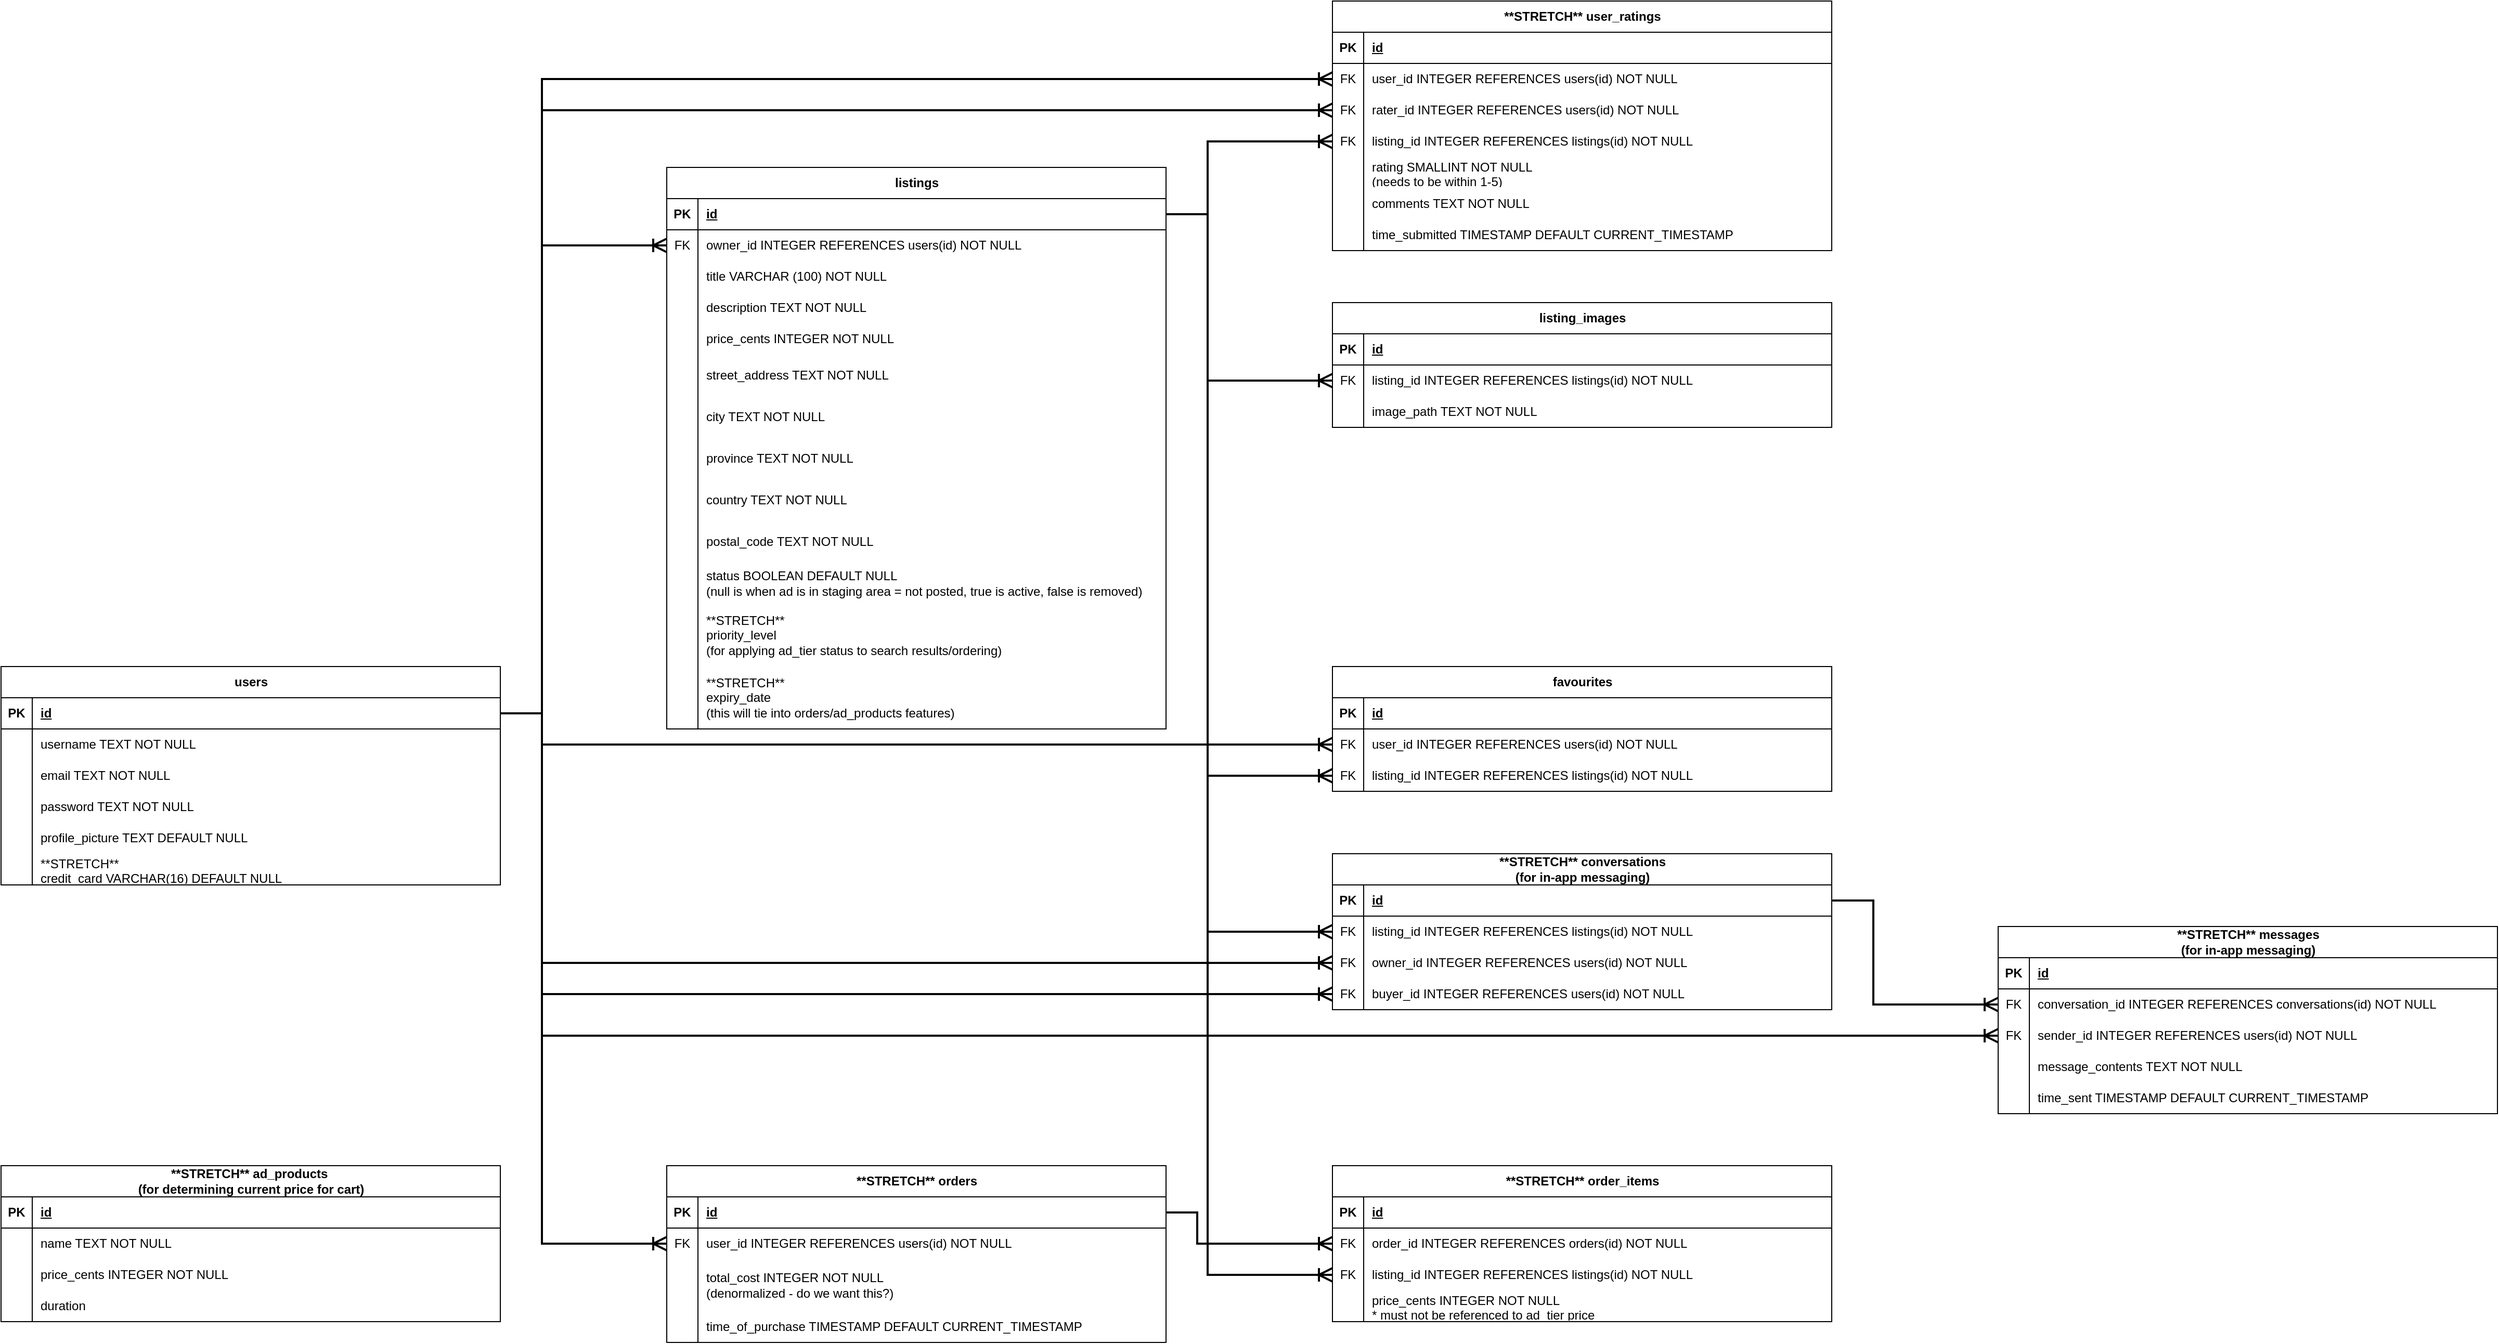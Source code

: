 <mxfile version="23.0.2" type="device">
  <diagram name="Page-1" id="VvhWam94fAn058fj7BaD">
    <mxGraphModel dx="4014" dy="2297" grid="1" gridSize="10" guides="1" tooltips="1" connect="1" arrows="1" fold="1" page="1" pageScale="1" pageWidth="1700" pageHeight="1100" math="0" shadow="0">
      <root>
        <mxCell id="0" />
        <mxCell id="1" parent="0" />
        <mxCell id="djq6IaJUHDn9vAA4K8EV-1" value="**STRETCH** order_items" style="shape=table;startSize=30;container=1;collapsible=1;childLayout=tableLayout;fixedRows=1;rowLines=0;fontStyle=1;align=center;resizeLast=1;html=1;" parent="1" vertex="1">
          <mxGeometry x="120" y="460" width="480" height="150" as="geometry" />
        </mxCell>
        <mxCell id="djq6IaJUHDn9vAA4K8EV-2" value="" style="shape=tableRow;horizontal=0;startSize=0;swimlaneHead=0;swimlaneBody=0;fillColor=none;collapsible=0;dropTarget=0;points=[[0,0.5],[1,0.5]];portConstraint=eastwest;top=0;left=0;right=0;bottom=1;" parent="djq6IaJUHDn9vAA4K8EV-1" vertex="1">
          <mxGeometry y="30" width="480" height="30" as="geometry" />
        </mxCell>
        <mxCell id="djq6IaJUHDn9vAA4K8EV-3" value="PK" style="shape=partialRectangle;connectable=0;fillColor=none;top=0;left=0;bottom=0;right=0;fontStyle=1;overflow=hidden;whiteSpace=wrap;html=1;" parent="djq6IaJUHDn9vAA4K8EV-2" vertex="1">
          <mxGeometry width="30" height="30" as="geometry">
            <mxRectangle width="30" height="30" as="alternateBounds" />
          </mxGeometry>
        </mxCell>
        <mxCell id="djq6IaJUHDn9vAA4K8EV-4" value="id" style="shape=partialRectangle;connectable=0;fillColor=none;top=0;left=0;bottom=0;right=0;align=left;spacingLeft=6;fontStyle=5;overflow=hidden;whiteSpace=wrap;html=1;" parent="djq6IaJUHDn9vAA4K8EV-2" vertex="1">
          <mxGeometry x="30" width="450" height="30" as="geometry">
            <mxRectangle width="450" height="30" as="alternateBounds" />
          </mxGeometry>
        </mxCell>
        <mxCell id="djq6IaJUHDn9vAA4K8EV-5" value="" style="shape=tableRow;horizontal=0;startSize=0;swimlaneHead=0;swimlaneBody=0;fillColor=none;collapsible=0;dropTarget=0;points=[[0,0.5],[1,0.5]];portConstraint=eastwest;top=0;left=0;right=0;bottom=0;" parent="djq6IaJUHDn9vAA4K8EV-1" vertex="1">
          <mxGeometry y="60" width="480" height="30" as="geometry" />
        </mxCell>
        <mxCell id="djq6IaJUHDn9vAA4K8EV-6" value="FK" style="shape=partialRectangle;connectable=0;fillColor=none;top=0;left=0;bottom=0;right=0;editable=1;overflow=hidden;whiteSpace=wrap;html=1;" parent="djq6IaJUHDn9vAA4K8EV-5" vertex="1">
          <mxGeometry width="30" height="30" as="geometry">
            <mxRectangle width="30" height="30" as="alternateBounds" />
          </mxGeometry>
        </mxCell>
        <mxCell id="djq6IaJUHDn9vAA4K8EV-7" value="order_id INTEGER REFERENCES orders(id) NOT NULL" style="shape=partialRectangle;connectable=0;fillColor=none;top=0;left=0;bottom=0;right=0;align=left;spacingLeft=6;overflow=hidden;whiteSpace=wrap;html=1;" parent="djq6IaJUHDn9vAA4K8EV-5" vertex="1">
          <mxGeometry x="30" width="450" height="30" as="geometry">
            <mxRectangle width="450" height="30" as="alternateBounds" />
          </mxGeometry>
        </mxCell>
        <mxCell id="djq6IaJUHDn9vAA4K8EV-8" value="" style="shape=tableRow;horizontal=0;startSize=0;swimlaneHead=0;swimlaneBody=0;fillColor=none;collapsible=0;dropTarget=0;points=[[0,0.5],[1,0.5]];portConstraint=eastwest;top=0;left=0;right=0;bottom=0;" parent="djq6IaJUHDn9vAA4K8EV-1" vertex="1">
          <mxGeometry y="90" width="480" height="30" as="geometry" />
        </mxCell>
        <mxCell id="djq6IaJUHDn9vAA4K8EV-9" value="FK" style="shape=partialRectangle;connectable=0;fillColor=none;top=0;left=0;bottom=0;right=0;editable=1;overflow=hidden;whiteSpace=wrap;html=1;" parent="djq6IaJUHDn9vAA4K8EV-8" vertex="1">
          <mxGeometry width="30" height="30" as="geometry">
            <mxRectangle width="30" height="30" as="alternateBounds" />
          </mxGeometry>
        </mxCell>
        <mxCell id="djq6IaJUHDn9vAA4K8EV-10" value="listing_id INTEGER REFERENCES listings(id) NOT NULL" style="shape=partialRectangle;connectable=0;fillColor=none;top=0;left=0;bottom=0;right=0;align=left;spacingLeft=6;overflow=hidden;whiteSpace=wrap;html=1;" parent="djq6IaJUHDn9vAA4K8EV-8" vertex="1">
          <mxGeometry x="30" width="450" height="30" as="geometry">
            <mxRectangle width="450" height="30" as="alternateBounds" />
          </mxGeometry>
        </mxCell>
        <mxCell id="djq6IaJUHDn9vAA4K8EV-169" value="" style="shape=tableRow;horizontal=0;startSize=0;swimlaneHead=0;swimlaneBody=0;fillColor=none;collapsible=0;dropTarget=0;points=[[0,0.5],[1,0.5]];portConstraint=eastwest;top=0;left=0;right=0;bottom=0;" parent="djq6IaJUHDn9vAA4K8EV-1" vertex="1">
          <mxGeometry y="120" width="480" height="30" as="geometry" />
        </mxCell>
        <mxCell id="djq6IaJUHDn9vAA4K8EV-170" value="" style="shape=partialRectangle;connectable=0;fillColor=none;top=0;left=0;bottom=0;right=0;editable=1;overflow=hidden;whiteSpace=wrap;html=1;" parent="djq6IaJUHDn9vAA4K8EV-169" vertex="1">
          <mxGeometry width="30" height="30" as="geometry">
            <mxRectangle width="30" height="30" as="alternateBounds" />
          </mxGeometry>
        </mxCell>
        <mxCell id="djq6IaJUHDn9vAA4K8EV-171" value="price_cents INTEGER NOT NULL&lt;br&gt;* must not be referenced to ad_tier price" style="shape=partialRectangle;connectable=0;fillColor=none;top=0;left=0;bottom=0;right=0;align=left;spacingLeft=6;overflow=hidden;whiteSpace=wrap;html=1;" parent="djq6IaJUHDn9vAA4K8EV-169" vertex="1">
          <mxGeometry x="30" width="450" height="30" as="geometry">
            <mxRectangle width="450" height="30" as="alternateBounds" />
          </mxGeometry>
        </mxCell>
        <mxCell id="djq6IaJUHDn9vAA4K8EV-14" value="" style="edgeStyle=orthogonalEdgeStyle;fontSize=12;html=1;endArrow=ERoneToMany;rounded=0;strokeWidth=2;endSize=10;exitX=1;exitY=0.5;exitDx=0;exitDy=0;entryX=0;entryY=0.5;entryDx=0;entryDy=0;" parent="1" source="djq6IaJUHDn9vAA4K8EV-16" target="djq6IaJUHDn9vAA4K8EV-32" edge="1">
          <mxGeometry width="100" height="100" relative="1" as="geometry">
            <mxPoint x="-760" y="-155" as="sourcePoint" />
            <mxPoint x="-630" y="-245" as="targetPoint" />
            <Array as="points">
              <mxPoint x="-640" y="25" />
              <mxPoint x="-640" y="-425" />
            </Array>
          </mxGeometry>
        </mxCell>
        <mxCell id="djq6IaJUHDn9vAA4K8EV-15" value="users" style="shape=table;startSize=30;container=1;collapsible=1;childLayout=tableLayout;fixedRows=1;rowLines=0;fontStyle=1;align=center;resizeLast=1;html=1;" parent="1" vertex="1">
          <mxGeometry x="-1160" y="-20" width="480" height="210" as="geometry" />
        </mxCell>
        <mxCell id="djq6IaJUHDn9vAA4K8EV-16" value="" style="shape=tableRow;horizontal=0;startSize=0;swimlaneHead=0;swimlaneBody=0;fillColor=none;collapsible=0;dropTarget=0;points=[[0,0.5],[1,0.5]];portConstraint=eastwest;top=0;left=0;right=0;bottom=1;" parent="djq6IaJUHDn9vAA4K8EV-15" vertex="1">
          <mxGeometry y="30" width="480" height="30" as="geometry" />
        </mxCell>
        <mxCell id="djq6IaJUHDn9vAA4K8EV-17" value="PK" style="shape=partialRectangle;connectable=0;fillColor=none;top=0;left=0;bottom=0;right=0;fontStyle=1;overflow=hidden;whiteSpace=wrap;html=1;" parent="djq6IaJUHDn9vAA4K8EV-16" vertex="1">
          <mxGeometry width="30" height="30" as="geometry">
            <mxRectangle width="30" height="30" as="alternateBounds" />
          </mxGeometry>
        </mxCell>
        <mxCell id="djq6IaJUHDn9vAA4K8EV-18" value="id" style="shape=partialRectangle;connectable=0;fillColor=none;top=0;left=0;bottom=0;right=0;align=left;spacingLeft=6;fontStyle=5;overflow=hidden;whiteSpace=wrap;html=1;" parent="djq6IaJUHDn9vAA4K8EV-16" vertex="1">
          <mxGeometry x="30" width="450" height="30" as="geometry">
            <mxRectangle width="450" height="30" as="alternateBounds" />
          </mxGeometry>
        </mxCell>
        <mxCell id="djq6IaJUHDn9vAA4K8EV-19" value="" style="shape=tableRow;horizontal=0;startSize=0;swimlaneHead=0;swimlaneBody=0;fillColor=none;collapsible=0;dropTarget=0;points=[[0,0.5],[1,0.5]];portConstraint=eastwest;top=0;left=0;right=0;bottom=0;" parent="djq6IaJUHDn9vAA4K8EV-15" vertex="1">
          <mxGeometry y="60" width="480" height="30" as="geometry" />
        </mxCell>
        <mxCell id="djq6IaJUHDn9vAA4K8EV-20" value="" style="shape=partialRectangle;connectable=0;fillColor=none;top=0;left=0;bottom=0;right=0;editable=1;overflow=hidden;whiteSpace=wrap;html=1;" parent="djq6IaJUHDn9vAA4K8EV-19" vertex="1">
          <mxGeometry width="30" height="30" as="geometry">
            <mxRectangle width="30" height="30" as="alternateBounds" />
          </mxGeometry>
        </mxCell>
        <mxCell id="djq6IaJUHDn9vAA4K8EV-21" value="username TEXT NOT NULL" style="shape=partialRectangle;connectable=0;fillColor=none;top=0;left=0;bottom=0;right=0;align=left;spacingLeft=6;overflow=hidden;whiteSpace=wrap;html=1;" parent="djq6IaJUHDn9vAA4K8EV-19" vertex="1">
          <mxGeometry x="30" width="450" height="30" as="geometry">
            <mxRectangle width="450" height="30" as="alternateBounds" />
          </mxGeometry>
        </mxCell>
        <mxCell id="djq6IaJUHDn9vAA4K8EV-25" value="" style="shape=tableRow;horizontal=0;startSize=0;swimlaneHead=0;swimlaneBody=0;fillColor=none;collapsible=0;dropTarget=0;points=[[0,0.5],[1,0.5]];portConstraint=eastwest;top=0;left=0;right=0;bottom=0;" parent="djq6IaJUHDn9vAA4K8EV-15" vertex="1">
          <mxGeometry y="90" width="480" height="30" as="geometry" />
        </mxCell>
        <mxCell id="djq6IaJUHDn9vAA4K8EV-26" value="" style="shape=partialRectangle;connectable=0;fillColor=none;top=0;left=0;bottom=0;right=0;editable=1;overflow=hidden;whiteSpace=wrap;html=1;" parent="djq6IaJUHDn9vAA4K8EV-25" vertex="1">
          <mxGeometry width="30" height="30" as="geometry">
            <mxRectangle width="30" height="30" as="alternateBounds" />
          </mxGeometry>
        </mxCell>
        <mxCell id="djq6IaJUHDn9vAA4K8EV-27" value="email TEXT NOT NULL" style="shape=partialRectangle;connectable=0;fillColor=none;top=0;left=0;bottom=0;right=0;align=left;spacingLeft=6;overflow=hidden;whiteSpace=wrap;html=1;" parent="djq6IaJUHDn9vAA4K8EV-25" vertex="1">
          <mxGeometry x="30" width="450" height="30" as="geometry">
            <mxRectangle width="450" height="30" as="alternateBounds" />
          </mxGeometry>
        </mxCell>
        <mxCell id="djq6IaJUHDn9vAA4K8EV-154" value="" style="shape=tableRow;horizontal=0;startSize=0;swimlaneHead=0;swimlaneBody=0;fillColor=none;collapsible=0;dropTarget=0;points=[[0,0.5],[1,0.5]];portConstraint=eastwest;top=0;left=0;right=0;bottom=0;" parent="djq6IaJUHDn9vAA4K8EV-15" vertex="1">
          <mxGeometry y="120" width="480" height="30" as="geometry" />
        </mxCell>
        <mxCell id="djq6IaJUHDn9vAA4K8EV-155" value="" style="shape=partialRectangle;connectable=0;fillColor=none;top=0;left=0;bottom=0;right=0;editable=1;overflow=hidden;whiteSpace=wrap;html=1;" parent="djq6IaJUHDn9vAA4K8EV-154" vertex="1">
          <mxGeometry width="30" height="30" as="geometry">
            <mxRectangle width="30" height="30" as="alternateBounds" />
          </mxGeometry>
        </mxCell>
        <mxCell id="djq6IaJUHDn9vAA4K8EV-156" value="password TEXT NOT NULL" style="shape=partialRectangle;connectable=0;fillColor=none;top=0;left=0;bottom=0;right=0;align=left;spacingLeft=6;overflow=hidden;whiteSpace=wrap;html=1;" parent="djq6IaJUHDn9vAA4K8EV-154" vertex="1">
          <mxGeometry x="30" width="450" height="30" as="geometry">
            <mxRectangle width="450" height="30" as="alternateBounds" />
          </mxGeometry>
        </mxCell>
        <mxCell id="djq6IaJUHDn9vAA4K8EV-219" value="" style="shape=tableRow;horizontal=0;startSize=0;swimlaneHead=0;swimlaneBody=0;fillColor=none;collapsible=0;dropTarget=0;points=[[0,0.5],[1,0.5]];portConstraint=eastwest;top=0;left=0;right=0;bottom=0;" parent="djq6IaJUHDn9vAA4K8EV-15" vertex="1">
          <mxGeometry y="150" width="480" height="30" as="geometry" />
        </mxCell>
        <mxCell id="djq6IaJUHDn9vAA4K8EV-220" value="" style="shape=partialRectangle;connectable=0;fillColor=none;top=0;left=0;bottom=0;right=0;editable=1;overflow=hidden;whiteSpace=wrap;html=1;" parent="djq6IaJUHDn9vAA4K8EV-219" vertex="1">
          <mxGeometry width="30" height="30" as="geometry">
            <mxRectangle width="30" height="30" as="alternateBounds" />
          </mxGeometry>
        </mxCell>
        <mxCell id="djq6IaJUHDn9vAA4K8EV-221" value="profile_picture TEXT DEFAULT NULL&amp;nbsp;" style="shape=partialRectangle;connectable=0;fillColor=none;top=0;left=0;bottom=0;right=0;align=left;spacingLeft=6;overflow=hidden;whiteSpace=wrap;html=1;" parent="djq6IaJUHDn9vAA4K8EV-219" vertex="1">
          <mxGeometry x="30" width="450" height="30" as="geometry">
            <mxRectangle width="450" height="30" as="alternateBounds" />
          </mxGeometry>
        </mxCell>
        <mxCell id="djq6IaJUHDn9vAA4K8EV-178" value="" style="shape=tableRow;horizontal=0;startSize=0;swimlaneHead=0;swimlaneBody=0;fillColor=none;collapsible=0;dropTarget=0;points=[[0,0.5],[1,0.5]];portConstraint=eastwest;top=0;left=0;right=0;bottom=0;" parent="djq6IaJUHDn9vAA4K8EV-15" vertex="1">
          <mxGeometry y="180" width="480" height="30" as="geometry" />
        </mxCell>
        <mxCell id="djq6IaJUHDn9vAA4K8EV-179" value="" style="shape=partialRectangle;connectable=0;fillColor=none;top=0;left=0;bottom=0;right=0;editable=1;overflow=hidden;whiteSpace=wrap;html=1;" parent="djq6IaJUHDn9vAA4K8EV-178" vertex="1">
          <mxGeometry width="30" height="30" as="geometry">
            <mxRectangle width="30" height="30" as="alternateBounds" />
          </mxGeometry>
        </mxCell>
        <mxCell id="djq6IaJUHDn9vAA4K8EV-180" value="**STRETCH**&lt;br&gt;credit_card VARCHAR(16) DEFAULT NULL" style="shape=partialRectangle;connectable=0;fillColor=none;top=0;left=0;bottom=0;right=0;align=left;spacingLeft=6;overflow=hidden;whiteSpace=wrap;html=1;" parent="djq6IaJUHDn9vAA4K8EV-178" vertex="1">
          <mxGeometry x="30" width="450" height="30" as="geometry">
            <mxRectangle width="450" height="30" as="alternateBounds" />
          </mxGeometry>
        </mxCell>
        <mxCell id="djq6IaJUHDn9vAA4K8EV-28" value="listings" style="shape=table;startSize=30;container=1;collapsible=1;childLayout=tableLayout;fixedRows=1;rowLines=0;fontStyle=1;align=center;resizeLast=1;html=1;" parent="1" vertex="1">
          <mxGeometry x="-520" y="-500" width="480" height="540" as="geometry" />
        </mxCell>
        <mxCell id="djq6IaJUHDn9vAA4K8EV-29" value="" style="shape=tableRow;horizontal=0;startSize=0;swimlaneHead=0;swimlaneBody=0;fillColor=none;collapsible=0;dropTarget=0;points=[[0,0.5],[1,0.5]];portConstraint=eastwest;top=0;left=0;right=0;bottom=1;" parent="djq6IaJUHDn9vAA4K8EV-28" vertex="1">
          <mxGeometry y="30" width="480" height="30" as="geometry" />
        </mxCell>
        <mxCell id="djq6IaJUHDn9vAA4K8EV-30" value="PK" style="shape=partialRectangle;connectable=0;fillColor=none;top=0;left=0;bottom=0;right=0;fontStyle=1;overflow=hidden;whiteSpace=wrap;html=1;" parent="djq6IaJUHDn9vAA4K8EV-29" vertex="1">
          <mxGeometry width="30" height="30" as="geometry">
            <mxRectangle width="30" height="30" as="alternateBounds" />
          </mxGeometry>
        </mxCell>
        <mxCell id="djq6IaJUHDn9vAA4K8EV-31" value="id" style="shape=partialRectangle;connectable=0;fillColor=none;top=0;left=0;bottom=0;right=0;align=left;spacingLeft=6;fontStyle=5;overflow=hidden;whiteSpace=wrap;html=1;" parent="djq6IaJUHDn9vAA4K8EV-29" vertex="1">
          <mxGeometry x="30" width="450" height="30" as="geometry">
            <mxRectangle width="450" height="30" as="alternateBounds" />
          </mxGeometry>
        </mxCell>
        <mxCell id="djq6IaJUHDn9vAA4K8EV-32" value="" style="shape=tableRow;horizontal=0;startSize=0;swimlaneHead=0;swimlaneBody=0;fillColor=none;collapsible=0;dropTarget=0;points=[[0,0.5],[1,0.5]];portConstraint=eastwest;top=0;left=0;right=0;bottom=0;" parent="djq6IaJUHDn9vAA4K8EV-28" vertex="1">
          <mxGeometry y="60" width="480" height="30" as="geometry" />
        </mxCell>
        <mxCell id="djq6IaJUHDn9vAA4K8EV-33" value="FK" style="shape=partialRectangle;connectable=0;fillColor=none;top=0;left=0;bottom=0;right=0;editable=1;overflow=hidden;whiteSpace=wrap;html=1;" parent="djq6IaJUHDn9vAA4K8EV-32" vertex="1">
          <mxGeometry width="30" height="30" as="geometry">
            <mxRectangle width="30" height="30" as="alternateBounds" />
          </mxGeometry>
        </mxCell>
        <mxCell id="djq6IaJUHDn9vAA4K8EV-34" value="owner_id INTEGER REFERENCES users(id) NOT NULL" style="shape=partialRectangle;connectable=0;fillColor=none;top=0;left=0;bottom=0;right=0;align=left;spacingLeft=6;overflow=hidden;whiteSpace=wrap;html=1;" parent="djq6IaJUHDn9vAA4K8EV-32" vertex="1">
          <mxGeometry x="30" width="450" height="30" as="geometry">
            <mxRectangle width="450" height="30" as="alternateBounds" />
          </mxGeometry>
        </mxCell>
        <mxCell id="djq6IaJUHDn9vAA4K8EV-35" value="" style="shape=tableRow;horizontal=0;startSize=0;swimlaneHead=0;swimlaneBody=0;fillColor=none;collapsible=0;dropTarget=0;points=[[0,0.5],[1,0.5]];portConstraint=eastwest;top=0;left=0;right=0;bottom=0;" parent="djq6IaJUHDn9vAA4K8EV-28" vertex="1">
          <mxGeometry y="90" width="480" height="30" as="geometry" />
        </mxCell>
        <mxCell id="djq6IaJUHDn9vAA4K8EV-36" value="" style="shape=partialRectangle;connectable=0;fillColor=none;top=0;left=0;bottom=0;right=0;editable=1;overflow=hidden;whiteSpace=wrap;html=1;" parent="djq6IaJUHDn9vAA4K8EV-35" vertex="1">
          <mxGeometry width="30" height="30" as="geometry">
            <mxRectangle width="30" height="30" as="alternateBounds" />
          </mxGeometry>
        </mxCell>
        <mxCell id="djq6IaJUHDn9vAA4K8EV-37" value="title VARCHAR (100) NOT NULL" style="shape=partialRectangle;connectable=0;fillColor=none;top=0;left=0;bottom=0;right=0;align=left;spacingLeft=6;overflow=hidden;whiteSpace=wrap;html=1;" parent="djq6IaJUHDn9vAA4K8EV-35" vertex="1">
          <mxGeometry x="30" width="450" height="30" as="geometry">
            <mxRectangle width="450" height="30" as="alternateBounds" />
          </mxGeometry>
        </mxCell>
        <mxCell id="djq6IaJUHDn9vAA4K8EV-38" value="" style="shape=tableRow;horizontal=0;startSize=0;swimlaneHead=0;swimlaneBody=0;fillColor=none;collapsible=0;dropTarget=0;points=[[0,0.5],[1,0.5]];portConstraint=eastwest;top=0;left=0;right=0;bottom=0;" parent="djq6IaJUHDn9vAA4K8EV-28" vertex="1">
          <mxGeometry y="120" width="480" height="30" as="geometry" />
        </mxCell>
        <mxCell id="djq6IaJUHDn9vAA4K8EV-39" value="" style="shape=partialRectangle;connectable=0;fillColor=none;top=0;left=0;bottom=0;right=0;editable=1;overflow=hidden;whiteSpace=wrap;html=1;" parent="djq6IaJUHDn9vAA4K8EV-38" vertex="1">
          <mxGeometry width="30" height="30" as="geometry">
            <mxRectangle width="30" height="30" as="alternateBounds" />
          </mxGeometry>
        </mxCell>
        <mxCell id="djq6IaJUHDn9vAA4K8EV-40" value="description TEXT NOT NULL" style="shape=partialRectangle;connectable=0;fillColor=none;top=0;left=0;bottom=0;right=0;align=left;spacingLeft=6;overflow=hidden;whiteSpace=wrap;html=1;" parent="djq6IaJUHDn9vAA4K8EV-38" vertex="1">
          <mxGeometry x="30" width="450" height="30" as="geometry">
            <mxRectangle width="450" height="30" as="alternateBounds" />
          </mxGeometry>
        </mxCell>
        <mxCell id="djq6IaJUHDn9vAA4K8EV-71" value="" style="shape=tableRow;horizontal=0;startSize=0;swimlaneHead=0;swimlaneBody=0;fillColor=none;collapsible=0;dropTarget=0;points=[[0,0.5],[1,0.5]];portConstraint=eastwest;top=0;left=0;right=0;bottom=0;" parent="djq6IaJUHDn9vAA4K8EV-28" vertex="1">
          <mxGeometry y="150" width="480" height="30" as="geometry" />
        </mxCell>
        <mxCell id="djq6IaJUHDn9vAA4K8EV-72" value="" style="shape=partialRectangle;connectable=0;fillColor=none;top=0;left=0;bottom=0;right=0;editable=1;overflow=hidden;whiteSpace=wrap;html=1;" parent="djq6IaJUHDn9vAA4K8EV-71" vertex="1">
          <mxGeometry width="30" height="30" as="geometry">
            <mxRectangle width="30" height="30" as="alternateBounds" />
          </mxGeometry>
        </mxCell>
        <mxCell id="djq6IaJUHDn9vAA4K8EV-73" value="price_cents INTEGER NOT NULL" style="shape=partialRectangle;connectable=0;fillColor=none;top=0;left=0;bottom=0;right=0;align=left;spacingLeft=6;overflow=hidden;whiteSpace=wrap;html=1;" parent="djq6IaJUHDn9vAA4K8EV-71" vertex="1">
          <mxGeometry x="30" width="450" height="30" as="geometry">
            <mxRectangle width="450" height="30" as="alternateBounds" />
          </mxGeometry>
        </mxCell>
        <mxCell id="djq6IaJUHDn9vAA4K8EV-109" value="" style="shape=tableRow;horizontal=0;startSize=0;swimlaneHead=0;swimlaneBody=0;fillColor=none;collapsible=0;dropTarget=0;points=[[0,0.5],[1,0.5]];portConstraint=eastwest;top=0;left=0;right=0;bottom=0;" parent="djq6IaJUHDn9vAA4K8EV-28" vertex="1">
          <mxGeometry y="180" width="480" height="40" as="geometry" />
        </mxCell>
        <mxCell id="djq6IaJUHDn9vAA4K8EV-110" value="" style="shape=partialRectangle;connectable=0;fillColor=none;top=0;left=0;bottom=0;right=0;editable=1;overflow=hidden;whiteSpace=wrap;html=1;" parent="djq6IaJUHDn9vAA4K8EV-109" vertex="1">
          <mxGeometry width="30" height="40" as="geometry">
            <mxRectangle width="30" height="40" as="alternateBounds" />
          </mxGeometry>
        </mxCell>
        <mxCell id="djq6IaJUHDn9vAA4K8EV-111" value="street_address TEXT NOT NULL" style="shape=partialRectangle;connectable=0;fillColor=none;top=0;left=0;bottom=0;right=0;align=left;spacingLeft=6;overflow=hidden;whiteSpace=wrap;html=1;" parent="djq6IaJUHDn9vAA4K8EV-109" vertex="1">
          <mxGeometry x="30" width="450" height="40" as="geometry">
            <mxRectangle width="450" height="40" as="alternateBounds" />
          </mxGeometry>
        </mxCell>
        <mxCell id="djq6IaJUHDn9vAA4K8EV-287" value="" style="shape=tableRow;horizontal=0;startSize=0;swimlaneHead=0;swimlaneBody=0;fillColor=none;collapsible=0;dropTarget=0;points=[[0,0.5],[1,0.5]];portConstraint=eastwest;top=0;left=0;right=0;bottom=0;" parent="djq6IaJUHDn9vAA4K8EV-28" vertex="1">
          <mxGeometry y="220" width="480" height="40" as="geometry" />
        </mxCell>
        <mxCell id="djq6IaJUHDn9vAA4K8EV-288" value="" style="shape=partialRectangle;connectable=0;fillColor=none;top=0;left=0;bottom=0;right=0;editable=1;overflow=hidden;whiteSpace=wrap;html=1;" parent="djq6IaJUHDn9vAA4K8EV-287" vertex="1">
          <mxGeometry width="30" height="40" as="geometry">
            <mxRectangle width="30" height="40" as="alternateBounds" />
          </mxGeometry>
        </mxCell>
        <mxCell id="djq6IaJUHDn9vAA4K8EV-289" value="city TEXT NOT NULL" style="shape=partialRectangle;connectable=0;fillColor=none;top=0;left=0;bottom=0;right=0;align=left;spacingLeft=6;overflow=hidden;whiteSpace=wrap;html=1;" parent="djq6IaJUHDn9vAA4K8EV-287" vertex="1">
          <mxGeometry x="30" width="450" height="40" as="geometry">
            <mxRectangle width="450" height="40" as="alternateBounds" />
          </mxGeometry>
        </mxCell>
        <mxCell id="djq6IaJUHDn9vAA4K8EV-290" value="" style="shape=tableRow;horizontal=0;startSize=0;swimlaneHead=0;swimlaneBody=0;fillColor=none;collapsible=0;dropTarget=0;points=[[0,0.5],[1,0.5]];portConstraint=eastwest;top=0;left=0;right=0;bottom=0;" parent="djq6IaJUHDn9vAA4K8EV-28" vertex="1">
          <mxGeometry y="260" width="480" height="40" as="geometry" />
        </mxCell>
        <mxCell id="djq6IaJUHDn9vAA4K8EV-291" value="" style="shape=partialRectangle;connectable=0;fillColor=none;top=0;left=0;bottom=0;right=0;editable=1;overflow=hidden;whiteSpace=wrap;html=1;" parent="djq6IaJUHDn9vAA4K8EV-290" vertex="1">
          <mxGeometry width="30" height="40" as="geometry">
            <mxRectangle width="30" height="40" as="alternateBounds" />
          </mxGeometry>
        </mxCell>
        <mxCell id="djq6IaJUHDn9vAA4K8EV-292" value="province TEXT NOT NULL" style="shape=partialRectangle;connectable=0;fillColor=none;top=0;left=0;bottom=0;right=0;align=left;spacingLeft=6;overflow=hidden;whiteSpace=wrap;html=1;" parent="djq6IaJUHDn9vAA4K8EV-290" vertex="1">
          <mxGeometry x="30" width="450" height="40" as="geometry">
            <mxRectangle width="450" height="40" as="alternateBounds" />
          </mxGeometry>
        </mxCell>
        <mxCell id="djq6IaJUHDn9vAA4K8EV-293" value="" style="shape=tableRow;horizontal=0;startSize=0;swimlaneHead=0;swimlaneBody=0;fillColor=none;collapsible=0;dropTarget=0;points=[[0,0.5],[1,0.5]];portConstraint=eastwest;top=0;left=0;right=0;bottom=0;" parent="djq6IaJUHDn9vAA4K8EV-28" vertex="1">
          <mxGeometry y="300" width="480" height="40" as="geometry" />
        </mxCell>
        <mxCell id="djq6IaJUHDn9vAA4K8EV-294" value="" style="shape=partialRectangle;connectable=0;fillColor=none;top=0;left=0;bottom=0;right=0;editable=1;overflow=hidden;whiteSpace=wrap;html=1;" parent="djq6IaJUHDn9vAA4K8EV-293" vertex="1">
          <mxGeometry width="30" height="40" as="geometry">
            <mxRectangle width="30" height="40" as="alternateBounds" />
          </mxGeometry>
        </mxCell>
        <mxCell id="djq6IaJUHDn9vAA4K8EV-295" value="country TEXT NOT NULL" style="shape=partialRectangle;connectable=0;fillColor=none;top=0;left=0;bottom=0;right=0;align=left;spacingLeft=6;overflow=hidden;whiteSpace=wrap;html=1;" parent="djq6IaJUHDn9vAA4K8EV-293" vertex="1">
          <mxGeometry x="30" width="450" height="40" as="geometry">
            <mxRectangle width="450" height="40" as="alternateBounds" />
          </mxGeometry>
        </mxCell>
        <mxCell id="djq6IaJUHDn9vAA4K8EV-299" value="" style="shape=tableRow;horizontal=0;startSize=0;swimlaneHead=0;swimlaneBody=0;fillColor=none;collapsible=0;dropTarget=0;points=[[0,0.5],[1,0.5]];portConstraint=eastwest;top=0;left=0;right=0;bottom=0;" parent="djq6IaJUHDn9vAA4K8EV-28" vertex="1">
          <mxGeometry y="340" width="480" height="40" as="geometry" />
        </mxCell>
        <mxCell id="djq6IaJUHDn9vAA4K8EV-300" value="" style="shape=partialRectangle;connectable=0;fillColor=none;top=0;left=0;bottom=0;right=0;editable=1;overflow=hidden;whiteSpace=wrap;html=1;" parent="djq6IaJUHDn9vAA4K8EV-299" vertex="1">
          <mxGeometry width="30" height="40" as="geometry">
            <mxRectangle width="30" height="40" as="alternateBounds" />
          </mxGeometry>
        </mxCell>
        <mxCell id="djq6IaJUHDn9vAA4K8EV-301" value="postal_code TEXT NOT NULL" style="shape=partialRectangle;connectable=0;fillColor=none;top=0;left=0;bottom=0;right=0;align=left;spacingLeft=6;overflow=hidden;whiteSpace=wrap;html=1;" parent="djq6IaJUHDn9vAA4K8EV-299" vertex="1">
          <mxGeometry x="30" width="450" height="40" as="geometry">
            <mxRectangle width="450" height="40" as="alternateBounds" />
          </mxGeometry>
        </mxCell>
        <mxCell id="djq6IaJUHDn9vAA4K8EV-296" value="" style="shape=tableRow;horizontal=0;startSize=0;swimlaneHead=0;swimlaneBody=0;fillColor=none;collapsible=0;dropTarget=0;points=[[0,0.5],[1,0.5]];portConstraint=eastwest;top=0;left=0;right=0;bottom=0;" parent="djq6IaJUHDn9vAA4K8EV-28" vertex="1">
          <mxGeometry y="380" width="480" height="40" as="geometry" />
        </mxCell>
        <mxCell id="djq6IaJUHDn9vAA4K8EV-297" value="" style="shape=partialRectangle;connectable=0;fillColor=none;top=0;left=0;bottom=0;right=0;editable=1;overflow=hidden;whiteSpace=wrap;html=1;" parent="djq6IaJUHDn9vAA4K8EV-296" vertex="1">
          <mxGeometry width="30" height="40" as="geometry">
            <mxRectangle width="30" height="40" as="alternateBounds" />
          </mxGeometry>
        </mxCell>
        <mxCell id="djq6IaJUHDn9vAA4K8EV-298" value="status BOOLEAN DEFAULT NULL&lt;br&gt;(null is when ad is in staging area = not posted, true is active, false is removed)" style="shape=partialRectangle;connectable=0;fillColor=none;top=0;left=0;bottom=0;right=0;align=left;spacingLeft=6;overflow=hidden;whiteSpace=wrap;html=1;" parent="djq6IaJUHDn9vAA4K8EV-296" vertex="1">
          <mxGeometry x="30" width="450" height="40" as="geometry">
            <mxRectangle width="450" height="40" as="alternateBounds" />
          </mxGeometry>
        </mxCell>
        <mxCell id="djq6IaJUHDn9vAA4K8EV-160" value="" style="shape=tableRow;horizontal=0;startSize=0;swimlaneHead=0;swimlaneBody=0;fillColor=none;collapsible=0;dropTarget=0;points=[[0,0.5],[1,0.5]];portConstraint=eastwest;top=0;left=0;right=0;bottom=0;" parent="djq6IaJUHDn9vAA4K8EV-28" vertex="1">
          <mxGeometry y="420" width="480" height="60" as="geometry" />
        </mxCell>
        <mxCell id="djq6IaJUHDn9vAA4K8EV-161" value="" style="shape=partialRectangle;connectable=0;fillColor=none;top=0;left=0;bottom=0;right=0;editable=1;overflow=hidden;whiteSpace=wrap;html=1;" parent="djq6IaJUHDn9vAA4K8EV-160" vertex="1">
          <mxGeometry width="30" height="60" as="geometry">
            <mxRectangle width="30" height="60" as="alternateBounds" />
          </mxGeometry>
        </mxCell>
        <mxCell id="djq6IaJUHDn9vAA4K8EV-162" value="**STRETCH**&lt;br&gt;priority_level&lt;br&gt;(for applying ad_tier status to search results/ordering)" style="shape=partialRectangle;connectable=0;fillColor=none;top=0;left=0;bottom=0;right=0;align=left;spacingLeft=6;overflow=hidden;whiteSpace=wrap;html=1;" parent="djq6IaJUHDn9vAA4K8EV-160" vertex="1">
          <mxGeometry x="30" width="450" height="60" as="geometry">
            <mxRectangle width="450" height="60" as="alternateBounds" />
          </mxGeometry>
        </mxCell>
        <mxCell id="djq6IaJUHDn9vAA4K8EV-188" value="" style="shape=tableRow;horizontal=0;startSize=0;swimlaneHead=0;swimlaneBody=0;fillColor=none;collapsible=0;dropTarget=0;points=[[0,0.5],[1,0.5]];portConstraint=eastwest;top=0;left=0;right=0;bottom=0;" parent="djq6IaJUHDn9vAA4K8EV-28" vertex="1">
          <mxGeometry y="480" width="480" height="60" as="geometry" />
        </mxCell>
        <mxCell id="djq6IaJUHDn9vAA4K8EV-189" value="" style="shape=partialRectangle;connectable=0;fillColor=none;top=0;left=0;bottom=0;right=0;editable=1;overflow=hidden;whiteSpace=wrap;html=1;" parent="djq6IaJUHDn9vAA4K8EV-188" vertex="1">
          <mxGeometry width="30" height="60" as="geometry">
            <mxRectangle width="30" height="60" as="alternateBounds" />
          </mxGeometry>
        </mxCell>
        <mxCell id="djq6IaJUHDn9vAA4K8EV-190" value="**STRETCH**&lt;br&gt;expiry_date&lt;br&gt;(this will tie into orders/ad_products features)" style="shape=partialRectangle;connectable=0;fillColor=none;top=0;left=0;bottom=0;right=0;align=left;spacingLeft=6;overflow=hidden;whiteSpace=wrap;html=1;" parent="djq6IaJUHDn9vAA4K8EV-188" vertex="1">
          <mxGeometry x="30" width="450" height="60" as="geometry">
            <mxRectangle width="450" height="60" as="alternateBounds" />
          </mxGeometry>
        </mxCell>
        <mxCell id="djq6IaJUHDn9vAA4K8EV-41" value="**STRETCH** messages&lt;br&gt;(for in-app messaging)" style="shape=table;startSize=30;container=1;collapsible=1;childLayout=tableLayout;fixedRows=1;rowLines=0;fontStyle=1;align=center;resizeLast=1;html=1;" parent="1" vertex="1">
          <mxGeometry x="760" y="230" width="480" height="180" as="geometry" />
        </mxCell>
        <mxCell id="djq6IaJUHDn9vAA4K8EV-42" value="" style="shape=tableRow;horizontal=0;startSize=0;swimlaneHead=0;swimlaneBody=0;fillColor=none;collapsible=0;dropTarget=0;points=[[0,0.5],[1,0.5]];portConstraint=eastwest;top=0;left=0;right=0;bottom=1;" parent="djq6IaJUHDn9vAA4K8EV-41" vertex="1">
          <mxGeometry y="30" width="480" height="30" as="geometry" />
        </mxCell>
        <mxCell id="djq6IaJUHDn9vAA4K8EV-43" value="PK" style="shape=partialRectangle;connectable=0;fillColor=none;top=0;left=0;bottom=0;right=0;fontStyle=1;overflow=hidden;whiteSpace=wrap;html=1;" parent="djq6IaJUHDn9vAA4K8EV-42" vertex="1">
          <mxGeometry width="30" height="30" as="geometry">
            <mxRectangle width="30" height="30" as="alternateBounds" />
          </mxGeometry>
        </mxCell>
        <mxCell id="djq6IaJUHDn9vAA4K8EV-44" value="id" style="shape=partialRectangle;connectable=0;fillColor=none;top=0;left=0;bottom=0;right=0;align=left;spacingLeft=6;fontStyle=5;overflow=hidden;whiteSpace=wrap;html=1;" parent="djq6IaJUHDn9vAA4K8EV-42" vertex="1">
          <mxGeometry x="30" width="450" height="30" as="geometry">
            <mxRectangle width="450" height="30" as="alternateBounds" />
          </mxGeometry>
        </mxCell>
        <mxCell id="djq6IaJUHDn9vAA4K8EV-45" value="" style="shape=tableRow;horizontal=0;startSize=0;swimlaneHead=0;swimlaneBody=0;fillColor=none;collapsible=0;dropTarget=0;points=[[0,0.5],[1,0.5]];portConstraint=eastwest;top=0;left=0;right=0;bottom=0;" parent="djq6IaJUHDn9vAA4K8EV-41" vertex="1">
          <mxGeometry y="60" width="480" height="30" as="geometry" />
        </mxCell>
        <mxCell id="djq6IaJUHDn9vAA4K8EV-46" value="FK" style="shape=partialRectangle;connectable=0;fillColor=none;top=0;left=0;bottom=0;right=0;editable=1;overflow=hidden;whiteSpace=wrap;html=1;" parent="djq6IaJUHDn9vAA4K8EV-45" vertex="1">
          <mxGeometry width="30" height="30" as="geometry">
            <mxRectangle width="30" height="30" as="alternateBounds" />
          </mxGeometry>
        </mxCell>
        <mxCell id="djq6IaJUHDn9vAA4K8EV-47" value="conversation_id INTEGER REFERENCES conversations(id) NOT NULL" style="shape=partialRectangle;connectable=0;fillColor=none;top=0;left=0;bottom=0;right=0;align=left;spacingLeft=6;overflow=hidden;whiteSpace=wrap;html=1;" parent="djq6IaJUHDn9vAA4K8EV-45" vertex="1">
          <mxGeometry x="30" width="450" height="30" as="geometry">
            <mxRectangle width="450" height="30" as="alternateBounds" />
          </mxGeometry>
        </mxCell>
        <mxCell id="djq6IaJUHDn9vAA4K8EV-51" value="" style="shape=tableRow;horizontal=0;startSize=0;swimlaneHead=0;swimlaneBody=0;fillColor=none;collapsible=0;dropTarget=0;points=[[0,0.5],[1,0.5]];portConstraint=eastwest;top=0;left=0;right=0;bottom=0;" parent="djq6IaJUHDn9vAA4K8EV-41" vertex="1">
          <mxGeometry y="90" width="480" height="30" as="geometry" />
        </mxCell>
        <mxCell id="djq6IaJUHDn9vAA4K8EV-52" value="FK" style="shape=partialRectangle;connectable=0;fillColor=none;top=0;left=0;bottom=0;right=0;editable=1;overflow=hidden;whiteSpace=wrap;html=1;" parent="djq6IaJUHDn9vAA4K8EV-51" vertex="1">
          <mxGeometry width="30" height="30" as="geometry">
            <mxRectangle width="30" height="30" as="alternateBounds" />
          </mxGeometry>
        </mxCell>
        <mxCell id="djq6IaJUHDn9vAA4K8EV-53" value="sender_id INTEGER REFERENCES users(id) NOT NULL" style="shape=partialRectangle;connectable=0;fillColor=none;top=0;left=0;bottom=0;right=0;align=left;spacingLeft=6;overflow=hidden;whiteSpace=wrap;html=1;" parent="djq6IaJUHDn9vAA4K8EV-51" vertex="1">
          <mxGeometry x="30" width="450" height="30" as="geometry">
            <mxRectangle width="450" height="30" as="alternateBounds" />
          </mxGeometry>
        </mxCell>
        <mxCell id="djq6IaJUHDn9vAA4K8EV-163" value="" style="shape=tableRow;horizontal=0;startSize=0;swimlaneHead=0;swimlaneBody=0;fillColor=none;collapsible=0;dropTarget=0;points=[[0,0.5],[1,0.5]];portConstraint=eastwest;top=0;left=0;right=0;bottom=0;" parent="djq6IaJUHDn9vAA4K8EV-41" vertex="1">
          <mxGeometry y="120" width="480" height="30" as="geometry" />
        </mxCell>
        <mxCell id="djq6IaJUHDn9vAA4K8EV-164" value="" style="shape=partialRectangle;connectable=0;fillColor=none;top=0;left=0;bottom=0;right=0;editable=1;overflow=hidden;whiteSpace=wrap;html=1;" parent="djq6IaJUHDn9vAA4K8EV-163" vertex="1">
          <mxGeometry width="30" height="30" as="geometry">
            <mxRectangle width="30" height="30" as="alternateBounds" />
          </mxGeometry>
        </mxCell>
        <mxCell id="djq6IaJUHDn9vAA4K8EV-165" value="message_contents TEXT NOT NULL" style="shape=partialRectangle;connectable=0;fillColor=none;top=0;left=0;bottom=0;right=0;align=left;spacingLeft=6;overflow=hidden;whiteSpace=wrap;html=1;" parent="djq6IaJUHDn9vAA4K8EV-163" vertex="1">
          <mxGeometry x="30" width="450" height="30" as="geometry">
            <mxRectangle width="450" height="30" as="alternateBounds" />
          </mxGeometry>
        </mxCell>
        <mxCell id="djq6IaJUHDn9vAA4K8EV-166" value="" style="shape=tableRow;horizontal=0;startSize=0;swimlaneHead=0;swimlaneBody=0;fillColor=none;collapsible=0;dropTarget=0;points=[[0,0.5],[1,0.5]];portConstraint=eastwest;top=0;left=0;right=0;bottom=0;" parent="djq6IaJUHDn9vAA4K8EV-41" vertex="1">
          <mxGeometry y="150" width="480" height="30" as="geometry" />
        </mxCell>
        <mxCell id="djq6IaJUHDn9vAA4K8EV-167" value="" style="shape=partialRectangle;connectable=0;fillColor=none;top=0;left=0;bottom=0;right=0;editable=1;overflow=hidden;whiteSpace=wrap;html=1;" parent="djq6IaJUHDn9vAA4K8EV-166" vertex="1">
          <mxGeometry width="30" height="30" as="geometry">
            <mxRectangle width="30" height="30" as="alternateBounds" />
          </mxGeometry>
        </mxCell>
        <mxCell id="djq6IaJUHDn9vAA4K8EV-168" value="time_sent TIMESTAMP DEFAULT CURRENT_TIMESTAMP" style="shape=partialRectangle;connectable=0;fillColor=none;top=0;left=0;bottom=0;right=0;align=left;spacingLeft=6;overflow=hidden;whiteSpace=wrap;html=1;" parent="djq6IaJUHDn9vAA4K8EV-166" vertex="1">
          <mxGeometry x="30" width="450" height="30" as="geometry">
            <mxRectangle width="450" height="30" as="alternateBounds" />
          </mxGeometry>
        </mxCell>
        <mxCell id="djq6IaJUHDn9vAA4K8EV-55" value="**STRETCH** conversations&lt;br&gt;(for in-app messaging)" style="shape=table;startSize=30;container=1;collapsible=1;childLayout=tableLayout;fixedRows=1;rowLines=0;fontStyle=1;align=center;resizeLast=1;html=1;" parent="1" vertex="1">
          <mxGeometry x="120" y="160" width="480" height="150" as="geometry" />
        </mxCell>
        <mxCell id="djq6IaJUHDn9vAA4K8EV-56" value="" style="shape=tableRow;horizontal=0;startSize=0;swimlaneHead=0;swimlaneBody=0;fillColor=none;collapsible=0;dropTarget=0;points=[[0,0.5],[1,0.5]];portConstraint=eastwest;top=0;left=0;right=0;bottom=1;" parent="djq6IaJUHDn9vAA4K8EV-55" vertex="1">
          <mxGeometry y="30" width="480" height="30" as="geometry" />
        </mxCell>
        <mxCell id="djq6IaJUHDn9vAA4K8EV-57" value="PK" style="shape=partialRectangle;connectable=0;fillColor=none;top=0;left=0;bottom=0;right=0;fontStyle=1;overflow=hidden;whiteSpace=wrap;html=1;" parent="djq6IaJUHDn9vAA4K8EV-56" vertex="1">
          <mxGeometry width="30" height="30" as="geometry">
            <mxRectangle width="30" height="30" as="alternateBounds" />
          </mxGeometry>
        </mxCell>
        <mxCell id="djq6IaJUHDn9vAA4K8EV-58" value="id" style="shape=partialRectangle;connectable=0;fillColor=none;top=0;left=0;bottom=0;right=0;align=left;spacingLeft=6;fontStyle=5;overflow=hidden;whiteSpace=wrap;html=1;" parent="djq6IaJUHDn9vAA4K8EV-56" vertex="1">
          <mxGeometry x="30" width="450" height="30" as="geometry">
            <mxRectangle width="450" height="30" as="alternateBounds" />
          </mxGeometry>
        </mxCell>
        <mxCell id="djq6IaJUHDn9vAA4K8EV-59" value="" style="shape=tableRow;horizontal=0;startSize=0;swimlaneHead=0;swimlaneBody=0;fillColor=none;collapsible=0;dropTarget=0;points=[[0,0.5],[1,0.5]];portConstraint=eastwest;top=0;left=0;right=0;bottom=0;" parent="djq6IaJUHDn9vAA4K8EV-55" vertex="1">
          <mxGeometry y="60" width="480" height="30" as="geometry" />
        </mxCell>
        <mxCell id="djq6IaJUHDn9vAA4K8EV-60" value="FK" style="shape=partialRectangle;connectable=0;fillColor=none;top=0;left=0;bottom=0;right=0;editable=1;overflow=hidden;whiteSpace=wrap;html=1;" parent="djq6IaJUHDn9vAA4K8EV-59" vertex="1">
          <mxGeometry width="30" height="30" as="geometry">
            <mxRectangle width="30" height="30" as="alternateBounds" />
          </mxGeometry>
        </mxCell>
        <mxCell id="djq6IaJUHDn9vAA4K8EV-61" value="listing_id INTEGER REFERENCES listings(id) NOT NULL" style="shape=partialRectangle;connectable=0;fillColor=none;top=0;left=0;bottom=0;right=0;align=left;spacingLeft=6;overflow=hidden;whiteSpace=wrap;html=1;" parent="djq6IaJUHDn9vAA4K8EV-59" vertex="1">
          <mxGeometry x="30" width="450" height="30" as="geometry">
            <mxRectangle width="450" height="30" as="alternateBounds" />
          </mxGeometry>
        </mxCell>
        <mxCell id="K7VB3gnn1pL5OMKaVx41-11" value="" style="shape=tableRow;horizontal=0;startSize=0;swimlaneHead=0;swimlaneBody=0;fillColor=none;collapsible=0;dropTarget=0;points=[[0,0.5],[1,0.5]];portConstraint=eastwest;top=0;left=0;right=0;bottom=0;" parent="djq6IaJUHDn9vAA4K8EV-55" vertex="1">
          <mxGeometry y="90" width="480" height="30" as="geometry" />
        </mxCell>
        <mxCell id="K7VB3gnn1pL5OMKaVx41-12" value="FK" style="shape=partialRectangle;connectable=0;fillColor=none;top=0;left=0;bottom=0;right=0;editable=1;overflow=hidden;whiteSpace=wrap;html=1;" parent="K7VB3gnn1pL5OMKaVx41-11" vertex="1">
          <mxGeometry width="30" height="30" as="geometry">
            <mxRectangle width="30" height="30" as="alternateBounds" />
          </mxGeometry>
        </mxCell>
        <mxCell id="K7VB3gnn1pL5OMKaVx41-13" value="owner_id INTEGER REFERENCES users(id) NOT NULL" style="shape=partialRectangle;connectable=0;fillColor=none;top=0;left=0;bottom=0;right=0;align=left;spacingLeft=6;overflow=hidden;whiteSpace=wrap;html=1;" parent="K7VB3gnn1pL5OMKaVx41-11" vertex="1">
          <mxGeometry x="30" width="450" height="30" as="geometry">
            <mxRectangle width="450" height="30" as="alternateBounds" />
          </mxGeometry>
        </mxCell>
        <mxCell id="K7VB3gnn1pL5OMKaVx41-14" value="" style="shape=tableRow;horizontal=0;startSize=0;swimlaneHead=0;swimlaneBody=0;fillColor=none;collapsible=0;dropTarget=0;points=[[0,0.5],[1,0.5]];portConstraint=eastwest;top=0;left=0;right=0;bottom=0;" parent="djq6IaJUHDn9vAA4K8EV-55" vertex="1">
          <mxGeometry y="120" width="480" height="30" as="geometry" />
        </mxCell>
        <mxCell id="K7VB3gnn1pL5OMKaVx41-15" value="FK" style="shape=partialRectangle;connectable=0;fillColor=none;top=0;left=0;bottom=0;right=0;editable=1;overflow=hidden;whiteSpace=wrap;html=1;" parent="K7VB3gnn1pL5OMKaVx41-14" vertex="1">
          <mxGeometry width="30" height="30" as="geometry">
            <mxRectangle width="30" height="30" as="alternateBounds" />
          </mxGeometry>
        </mxCell>
        <mxCell id="K7VB3gnn1pL5OMKaVx41-16" value="buyer_id INTEGER REFERENCES users(id) NOT NULL" style="shape=partialRectangle;connectable=0;fillColor=none;top=0;left=0;bottom=0;right=0;align=left;spacingLeft=6;overflow=hidden;whiteSpace=wrap;html=1;" parent="K7VB3gnn1pL5OMKaVx41-14" vertex="1">
          <mxGeometry x="30" width="450" height="30" as="geometry">
            <mxRectangle width="450" height="30" as="alternateBounds" />
          </mxGeometry>
        </mxCell>
        <mxCell id="djq6IaJUHDn9vAA4K8EV-86" value="listing_images" style="shape=table;startSize=30;container=1;collapsible=1;childLayout=tableLayout;fixedRows=1;rowLines=0;fontStyle=1;align=center;resizeLast=1;html=1;" parent="1" vertex="1">
          <mxGeometry x="120" y="-370" width="480" height="120" as="geometry" />
        </mxCell>
        <mxCell id="djq6IaJUHDn9vAA4K8EV-87" value="" style="shape=tableRow;horizontal=0;startSize=0;swimlaneHead=0;swimlaneBody=0;fillColor=none;collapsible=0;dropTarget=0;points=[[0,0.5],[1,0.5]];portConstraint=eastwest;top=0;left=0;right=0;bottom=1;" parent="djq6IaJUHDn9vAA4K8EV-86" vertex="1">
          <mxGeometry y="30" width="480" height="30" as="geometry" />
        </mxCell>
        <mxCell id="djq6IaJUHDn9vAA4K8EV-88" value="PK" style="shape=partialRectangle;connectable=0;fillColor=none;top=0;left=0;bottom=0;right=0;fontStyle=1;overflow=hidden;whiteSpace=wrap;html=1;" parent="djq6IaJUHDn9vAA4K8EV-87" vertex="1">
          <mxGeometry width="30" height="30" as="geometry">
            <mxRectangle width="30" height="30" as="alternateBounds" />
          </mxGeometry>
        </mxCell>
        <mxCell id="djq6IaJUHDn9vAA4K8EV-89" value="id" style="shape=partialRectangle;connectable=0;fillColor=none;top=0;left=0;bottom=0;right=0;align=left;spacingLeft=6;fontStyle=5;overflow=hidden;whiteSpace=wrap;html=1;" parent="djq6IaJUHDn9vAA4K8EV-87" vertex="1">
          <mxGeometry x="30" width="450" height="30" as="geometry">
            <mxRectangle width="450" height="30" as="alternateBounds" />
          </mxGeometry>
        </mxCell>
        <mxCell id="djq6IaJUHDn9vAA4K8EV-90" value="" style="shape=tableRow;horizontal=0;startSize=0;swimlaneHead=0;swimlaneBody=0;fillColor=none;collapsible=0;dropTarget=0;points=[[0,0.5],[1,0.5]];portConstraint=eastwest;top=0;left=0;right=0;bottom=0;" parent="djq6IaJUHDn9vAA4K8EV-86" vertex="1">
          <mxGeometry y="60" width="480" height="30" as="geometry" />
        </mxCell>
        <mxCell id="djq6IaJUHDn9vAA4K8EV-91" value="FK" style="shape=partialRectangle;connectable=0;fillColor=none;top=0;left=0;bottom=0;right=0;editable=1;overflow=hidden;whiteSpace=wrap;html=1;" parent="djq6IaJUHDn9vAA4K8EV-90" vertex="1">
          <mxGeometry width="30" height="30" as="geometry">
            <mxRectangle width="30" height="30" as="alternateBounds" />
          </mxGeometry>
        </mxCell>
        <mxCell id="djq6IaJUHDn9vAA4K8EV-92" value="listing_id INTEGER REFERENCES listings(id) NOT NULL" style="shape=partialRectangle;connectable=0;fillColor=none;top=0;left=0;bottom=0;right=0;align=left;spacingLeft=6;overflow=hidden;whiteSpace=wrap;html=1;" parent="djq6IaJUHDn9vAA4K8EV-90" vertex="1">
          <mxGeometry x="30" width="450" height="30" as="geometry">
            <mxRectangle width="450" height="30" as="alternateBounds" />
          </mxGeometry>
        </mxCell>
        <mxCell id="djq6IaJUHDn9vAA4K8EV-93" value="" style="shape=tableRow;horizontal=0;startSize=0;swimlaneHead=0;swimlaneBody=0;fillColor=none;collapsible=0;dropTarget=0;points=[[0,0.5],[1,0.5]];portConstraint=eastwest;top=0;left=0;right=0;bottom=0;" parent="djq6IaJUHDn9vAA4K8EV-86" vertex="1">
          <mxGeometry y="90" width="480" height="30" as="geometry" />
        </mxCell>
        <mxCell id="djq6IaJUHDn9vAA4K8EV-94" value="" style="shape=partialRectangle;connectable=0;fillColor=none;top=0;left=0;bottom=0;right=0;editable=1;overflow=hidden;whiteSpace=wrap;html=1;" parent="djq6IaJUHDn9vAA4K8EV-93" vertex="1">
          <mxGeometry width="30" height="30" as="geometry">
            <mxRectangle width="30" height="30" as="alternateBounds" />
          </mxGeometry>
        </mxCell>
        <mxCell id="djq6IaJUHDn9vAA4K8EV-95" value="image_path TEXT NOT NULL" style="shape=partialRectangle;connectable=0;fillColor=none;top=0;left=0;bottom=0;right=0;align=left;spacingLeft=6;overflow=hidden;whiteSpace=wrap;html=1;" parent="djq6IaJUHDn9vAA4K8EV-93" vertex="1">
          <mxGeometry x="30" width="450" height="30" as="geometry">
            <mxRectangle width="450" height="30" as="alternateBounds" />
          </mxGeometry>
        </mxCell>
        <mxCell id="djq6IaJUHDn9vAA4K8EV-112" value="**STRETCH** orders" style="shape=table;startSize=30;container=1;collapsible=1;childLayout=tableLayout;fixedRows=1;rowLines=0;fontStyle=1;align=center;resizeLast=1;html=1;" parent="1" vertex="1">
          <mxGeometry x="-520" y="460" width="480" height="170" as="geometry" />
        </mxCell>
        <mxCell id="djq6IaJUHDn9vAA4K8EV-113" value="" style="shape=tableRow;horizontal=0;startSize=0;swimlaneHead=0;swimlaneBody=0;fillColor=none;collapsible=0;dropTarget=0;points=[[0,0.5],[1,0.5]];portConstraint=eastwest;top=0;left=0;right=0;bottom=1;" parent="djq6IaJUHDn9vAA4K8EV-112" vertex="1">
          <mxGeometry y="30" width="480" height="30" as="geometry" />
        </mxCell>
        <mxCell id="djq6IaJUHDn9vAA4K8EV-114" value="PK" style="shape=partialRectangle;connectable=0;fillColor=none;top=0;left=0;bottom=0;right=0;fontStyle=1;overflow=hidden;whiteSpace=wrap;html=1;" parent="djq6IaJUHDn9vAA4K8EV-113" vertex="1">
          <mxGeometry width="30" height="30" as="geometry">
            <mxRectangle width="30" height="30" as="alternateBounds" />
          </mxGeometry>
        </mxCell>
        <mxCell id="djq6IaJUHDn9vAA4K8EV-115" value="id" style="shape=partialRectangle;connectable=0;fillColor=none;top=0;left=0;bottom=0;right=0;align=left;spacingLeft=6;fontStyle=5;overflow=hidden;whiteSpace=wrap;html=1;" parent="djq6IaJUHDn9vAA4K8EV-113" vertex="1">
          <mxGeometry x="30" width="450" height="30" as="geometry">
            <mxRectangle width="450" height="30" as="alternateBounds" />
          </mxGeometry>
        </mxCell>
        <mxCell id="djq6IaJUHDn9vAA4K8EV-116" value="" style="shape=tableRow;horizontal=0;startSize=0;swimlaneHead=0;swimlaneBody=0;fillColor=none;collapsible=0;dropTarget=0;points=[[0,0.5],[1,0.5]];portConstraint=eastwest;top=0;left=0;right=0;bottom=0;" parent="djq6IaJUHDn9vAA4K8EV-112" vertex="1">
          <mxGeometry y="60" width="480" height="30" as="geometry" />
        </mxCell>
        <mxCell id="djq6IaJUHDn9vAA4K8EV-117" value="FK" style="shape=partialRectangle;connectable=0;fillColor=none;top=0;left=0;bottom=0;right=0;editable=1;overflow=hidden;whiteSpace=wrap;html=1;" parent="djq6IaJUHDn9vAA4K8EV-116" vertex="1">
          <mxGeometry width="30" height="30" as="geometry">
            <mxRectangle width="30" height="30" as="alternateBounds" />
          </mxGeometry>
        </mxCell>
        <mxCell id="djq6IaJUHDn9vAA4K8EV-118" value="user_id INTEGER REFERENCES users(id) NOT NULL" style="shape=partialRectangle;connectable=0;fillColor=none;top=0;left=0;bottom=0;right=0;align=left;spacingLeft=6;overflow=hidden;whiteSpace=wrap;html=1;" parent="djq6IaJUHDn9vAA4K8EV-116" vertex="1">
          <mxGeometry x="30" width="450" height="30" as="geometry">
            <mxRectangle width="450" height="30" as="alternateBounds" />
          </mxGeometry>
        </mxCell>
        <mxCell id="djq6IaJUHDn9vAA4K8EV-119" value="" style="shape=tableRow;horizontal=0;startSize=0;swimlaneHead=0;swimlaneBody=0;fillColor=none;collapsible=0;dropTarget=0;points=[[0,0.5],[1,0.5]];portConstraint=eastwest;top=0;left=0;right=0;bottom=0;" parent="djq6IaJUHDn9vAA4K8EV-112" vertex="1">
          <mxGeometry y="90" width="480" height="50" as="geometry" />
        </mxCell>
        <mxCell id="djq6IaJUHDn9vAA4K8EV-120" value="" style="shape=partialRectangle;connectable=0;fillColor=none;top=0;left=0;bottom=0;right=0;editable=1;overflow=hidden;whiteSpace=wrap;html=1;" parent="djq6IaJUHDn9vAA4K8EV-119" vertex="1">
          <mxGeometry width="30" height="50" as="geometry">
            <mxRectangle width="30" height="50" as="alternateBounds" />
          </mxGeometry>
        </mxCell>
        <mxCell id="djq6IaJUHDn9vAA4K8EV-121" value="total_cost INTEGER NOT NULL&lt;br&gt;(denormalized - do we want this?)" style="shape=partialRectangle;connectable=0;fillColor=none;top=0;left=0;bottom=0;right=0;align=left;spacingLeft=6;overflow=hidden;whiteSpace=wrap;html=1;" parent="djq6IaJUHDn9vAA4K8EV-119" vertex="1">
          <mxGeometry x="30" width="450" height="50" as="geometry">
            <mxRectangle width="450" height="50" as="alternateBounds" />
          </mxGeometry>
        </mxCell>
        <mxCell id="djq6IaJUHDn9vAA4K8EV-122" value="" style="shape=tableRow;horizontal=0;startSize=0;swimlaneHead=0;swimlaneBody=0;fillColor=none;collapsible=0;dropTarget=0;points=[[0,0.5],[1,0.5]];portConstraint=eastwest;top=0;left=0;right=0;bottom=0;" parent="djq6IaJUHDn9vAA4K8EV-112" vertex="1">
          <mxGeometry y="140" width="480" height="30" as="geometry" />
        </mxCell>
        <mxCell id="djq6IaJUHDn9vAA4K8EV-123" value="" style="shape=partialRectangle;connectable=0;fillColor=none;top=0;left=0;bottom=0;right=0;editable=1;overflow=hidden;whiteSpace=wrap;html=1;" parent="djq6IaJUHDn9vAA4K8EV-122" vertex="1">
          <mxGeometry width="30" height="30" as="geometry">
            <mxRectangle width="30" height="30" as="alternateBounds" />
          </mxGeometry>
        </mxCell>
        <mxCell id="djq6IaJUHDn9vAA4K8EV-124" value="time_of_purchase TIMESTAMP DEFAULT CURRENT_TIMESTAMP" style="shape=partialRectangle;connectable=0;fillColor=none;top=0;left=0;bottom=0;right=0;align=left;spacingLeft=6;overflow=hidden;whiteSpace=wrap;html=1;" parent="djq6IaJUHDn9vAA4K8EV-122" vertex="1">
          <mxGeometry x="30" width="450" height="30" as="geometry">
            <mxRectangle width="450" height="30" as="alternateBounds" />
          </mxGeometry>
        </mxCell>
        <mxCell id="djq6IaJUHDn9vAA4K8EV-125" value="**STRETCH** ad_products&amp;nbsp;&lt;br&gt;(for determining current price for cart)" style="shape=table;startSize=30;container=1;collapsible=1;childLayout=tableLayout;fixedRows=1;rowLines=0;fontStyle=1;align=center;resizeLast=1;html=1;" parent="1" vertex="1">
          <mxGeometry x="-1160" y="460" width="480" height="150" as="geometry" />
        </mxCell>
        <mxCell id="djq6IaJUHDn9vAA4K8EV-126" value="" style="shape=tableRow;horizontal=0;startSize=0;swimlaneHead=0;swimlaneBody=0;fillColor=none;collapsible=0;dropTarget=0;points=[[0,0.5],[1,0.5]];portConstraint=eastwest;top=0;left=0;right=0;bottom=1;" parent="djq6IaJUHDn9vAA4K8EV-125" vertex="1">
          <mxGeometry y="30" width="480" height="30" as="geometry" />
        </mxCell>
        <mxCell id="djq6IaJUHDn9vAA4K8EV-127" value="PK" style="shape=partialRectangle;connectable=0;fillColor=none;top=0;left=0;bottom=0;right=0;fontStyle=1;overflow=hidden;whiteSpace=wrap;html=1;" parent="djq6IaJUHDn9vAA4K8EV-126" vertex="1">
          <mxGeometry width="30" height="30" as="geometry">
            <mxRectangle width="30" height="30" as="alternateBounds" />
          </mxGeometry>
        </mxCell>
        <mxCell id="djq6IaJUHDn9vAA4K8EV-128" value="id" style="shape=partialRectangle;connectable=0;fillColor=none;top=0;left=0;bottom=0;right=0;align=left;spacingLeft=6;fontStyle=5;overflow=hidden;whiteSpace=wrap;html=1;" parent="djq6IaJUHDn9vAA4K8EV-126" vertex="1">
          <mxGeometry x="30" width="450" height="30" as="geometry">
            <mxRectangle width="450" height="30" as="alternateBounds" />
          </mxGeometry>
        </mxCell>
        <mxCell id="djq6IaJUHDn9vAA4K8EV-129" value="" style="shape=tableRow;horizontal=0;startSize=0;swimlaneHead=0;swimlaneBody=0;fillColor=none;collapsible=0;dropTarget=0;points=[[0,0.5],[1,0.5]];portConstraint=eastwest;top=0;left=0;right=0;bottom=0;" parent="djq6IaJUHDn9vAA4K8EV-125" vertex="1">
          <mxGeometry y="60" width="480" height="30" as="geometry" />
        </mxCell>
        <mxCell id="djq6IaJUHDn9vAA4K8EV-130" value="" style="shape=partialRectangle;connectable=0;fillColor=none;top=0;left=0;bottom=0;right=0;editable=1;overflow=hidden;whiteSpace=wrap;html=1;" parent="djq6IaJUHDn9vAA4K8EV-129" vertex="1">
          <mxGeometry width="30" height="30" as="geometry">
            <mxRectangle width="30" height="30" as="alternateBounds" />
          </mxGeometry>
        </mxCell>
        <mxCell id="djq6IaJUHDn9vAA4K8EV-131" value="name TEXT NOT NULL" style="shape=partialRectangle;connectable=0;fillColor=none;top=0;left=0;bottom=0;right=0;align=left;spacingLeft=6;overflow=hidden;whiteSpace=wrap;html=1;" parent="djq6IaJUHDn9vAA4K8EV-129" vertex="1">
          <mxGeometry x="30" width="450" height="30" as="geometry">
            <mxRectangle width="450" height="30" as="alternateBounds" />
          </mxGeometry>
        </mxCell>
        <mxCell id="djq6IaJUHDn9vAA4K8EV-132" value="" style="shape=tableRow;horizontal=0;startSize=0;swimlaneHead=0;swimlaneBody=0;fillColor=none;collapsible=0;dropTarget=0;points=[[0,0.5],[1,0.5]];portConstraint=eastwest;top=0;left=0;right=0;bottom=0;" parent="djq6IaJUHDn9vAA4K8EV-125" vertex="1">
          <mxGeometry y="90" width="480" height="30" as="geometry" />
        </mxCell>
        <mxCell id="djq6IaJUHDn9vAA4K8EV-133" value="" style="shape=partialRectangle;connectable=0;fillColor=none;top=0;left=0;bottom=0;right=0;editable=1;overflow=hidden;whiteSpace=wrap;html=1;" parent="djq6IaJUHDn9vAA4K8EV-132" vertex="1">
          <mxGeometry width="30" height="30" as="geometry">
            <mxRectangle width="30" height="30" as="alternateBounds" />
          </mxGeometry>
        </mxCell>
        <mxCell id="djq6IaJUHDn9vAA4K8EV-134" value="price_cents INTEGER NOT NULL" style="shape=partialRectangle;connectable=0;fillColor=none;top=0;left=0;bottom=0;right=0;align=left;spacingLeft=6;overflow=hidden;whiteSpace=wrap;html=1;" parent="djq6IaJUHDn9vAA4K8EV-132" vertex="1">
          <mxGeometry x="30" width="450" height="30" as="geometry">
            <mxRectangle width="450" height="30" as="alternateBounds" />
          </mxGeometry>
        </mxCell>
        <mxCell id="djq6IaJUHDn9vAA4K8EV-135" value="" style="shape=tableRow;horizontal=0;startSize=0;swimlaneHead=0;swimlaneBody=0;fillColor=none;collapsible=0;dropTarget=0;points=[[0,0.5],[1,0.5]];portConstraint=eastwest;top=0;left=0;right=0;bottom=0;" parent="djq6IaJUHDn9vAA4K8EV-125" vertex="1">
          <mxGeometry y="120" width="480" height="30" as="geometry" />
        </mxCell>
        <mxCell id="djq6IaJUHDn9vAA4K8EV-136" value="" style="shape=partialRectangle;connectable=0;fillColor=none;top=0;left=0;bottom=0;right=0;editable=1;overflow=hidden;whiteSpace=wrap;html=1;" parent="djq6IaJUHDn9vAA4K8EV-135" vertex="1">
          <mxGeometry width="30" height="30" as="geometry">
            <mxRectangle width="30" height="30" as="alternateBounds" />
          </mxGeometry>
        </mxCell>
        <mxCell id="djq6IaJUHDn9vAA4K8EV-137" value="duration" style="shape=partialRectangle;connectable=0;fillColor=none;top=0;left=0;bottom=0;right=0;align=left;spacingLeft=6;overflow=hidden;whiteSpace=wrap;html=1;" parent="djq6IaJUHDn9vAA4K8EV-135" vertex="1">
          <mxGeometry x="30" width="450" height="30" as="geometry">
            <mxRectangle width="450" height="30" as="alternateBounds" />
          </mxGeometry>
        </mxCell>
        <mxCell id="djq6IaJUHDn9vAA4K8EV-191" value="" style="edgeStyle=orthogonalEdgeStyle;fontSize=12;html=1;endArrow=ERoneToMany;rounded=0;strokeWidth=2;endSize=10;exitX=1;exitY=0.5;exitDx=0;exitDy=0;entryX=0;entryY=0.5;entryDx=0;entryDy=0;" parent="1" source="djq6IaJUHDn9vAA4K8EV-16" target="djq6IaJUHDn9vAA4K8EV-51" edge="1">
          <mxGeometry width="100" height="100" relative="1" as="geometry">
            <mxPoint x="-240" y="245.04" as="sourcePoint" />
            <mxPoint x="-80" y="-74.96" as="targetPoint" />
            <Array as="points">
              <mxPoint x="-640" y="25" />
              <mxPoint x="-640" y="335" />
            </Array>
          </mxGeometry>
        </mxCell>
        <mxCell id="djq6IaJUHDn9vAA4K8EV-192" value="" style="edgeStyle=orthogonalEdgeStyle;fontSize=12;html=1;endArrow=ERoneToMany;rounded=0;strokeWidth=2;endSize=10;exitX=1;exitY=0.5;exitDx=0;exitDy=0;entryX=0;entryY=0.5;entryDx=0;entryDy=0;" parent="1" source="djq6IaJUHDn9vAA4K8EV-29" target="djq6IaJUHDn9vAA4K8EV-90" edge="1">
          <mxGeometry width="100" height="100" relative="1" as="geometry">
            <mxPoint x="40" y="105" as="sourcePoint" />
            <mxPoint x="200" y="-215" as="targetPoint" />
            <Array as="points">
              <mxPoint y="-455" />
              <mxPoint y="-295" />
            </Array>
          </mxGeometry>
        </mxCell>
        <mxCell id="djq6IaJUHDn9vAA4K8EV-193" value="" style="edgeStyle=orthogonalEdgeStyle;fontSize=12;html=1;endArrow=ERoneToMany;rounded=0;strokeWidth=2;endSize=10;exitX=1;exitY=0.5;exitDx=0;exitDy=0;entryX=0;entryY=0.5;entryDx=0;entryDy=0;" parent="1" source="djq6IaJUHDn9vAA4K8EV-29" target="djq6IaJUHDn9vAA4K8EV-59" edge="1">
          <mxGeometry width="100" height="100" relative="1" as="geometry">
            <mxPoint x="-280" y="470" as="sourcePoint" />
            <mxPoint x="-120" y="150" as="targetPoint" />
            <Array as="points">
              <mxPoint y="-455" />
              <mxPoint y="235" />
            </Array>
          </mxGeometry>
        </mxCell>
        <mxCell id="djq6IaJUHDn9vAA4K8EV-196" value="" style="edgeStyle=orthogonalEdgeStyle;fontSize=12;html=1;endArrow=ERoneToMany;rounded=0;strokeWidth=2;endSize=10;exitX=1;exitY=0.5;exitDx=0;exitDy=0;entryX=0;entryY=0.5;entryDx=0;entryDy=0;" parent="1" source="djq6IaJUHDn9vAA4K8EV-56" target="djq6IaJUHDn9vAA4K8EV-45" edge="1">
          <mxGeometry width="100" height="100" relative="1" as="geometry">
            <mxPoint x="850" y="-20" as="sourcePoint" />
            <mxPoint x="1010" y="-340" as="targetPoint" />
            <Array as="points">
              <mxPoint x="640" y="205" />
              <mxPoint x="640" y="305" />
            </Array>
          </mxGeometry>
        </mxCell>
        <mxCell id="djq6IaJUHDn9vAA4K8EV-213" value="" style="edgeStyle=orthogonalEdgeStyle;fontSize=12;html=1;endArrow=ERoneToMany;rounded=0;strokeWidth=2;endSize=10;exitX=1;exitY=0.5;exitDx=0;exitDy=0;entryX=0;entryY=0.5;entryDx=0;entryDy=0;" parent="1" source="djq6IaJUHDn9vAA4K8EV-16" target="djq6IaJUHDn9vAA4K8EV-116" edge="1">
          <mxGeometry width="100" height="100" relative="1" as="geometry">
            <mxPoint x="-650" y="990" as="sourcePoint" />
            <mxPoint x="-490" y="670" as="targetPoint" />
            <Array as="points">
              <mxPoint x="-640" y="25" />
              <mxPoint x="-640" y="535" />
            </Array>
          </mxGeometry>
        </mxCell>
        <mxCell id="djq6IaJUHDn9vAA4K8EV-214" value="" style="edgeStyle=orthogonalEdgeStyle;fontSize=12;html=1;endArrow=ERoneToMany;rounded=0;strokeWidth=2;endSize=10;exitX=1;exitY=0.5;exitDx=0;exitDy=0;entryX=0;entryY=0.5;entryDx=0;entryDy=0;" parent="1" source="djq6IaJUHDn9vAA4K8EV-29" target="djq6IaJUHDn9vAA4K8EV-8" edge="1">
          <mxGeometry width="100" height="100" relative="1" as="geometry">
            <mxPoint x="20" y="550" as="sourcePoint" />
            <mxPoint x="180" y="230" as="targetPoint" />
            <Array as="points">
              <mxPoint y="-455" />
              <mxPoint y="565" />
            </Array>
          </mxGeometry>
        </mxCell>
        <mxCell id="djq6IaJUHDn9vAA4K8EV-215" value="" style="edgeStyle=orthogonalEdgeStyle;fontSize=12;html=1;endArrow=ERoneToMany;rounded=0;strokeWidth=2;endSize=10;exitX=1;exitY=0.5;exitDx=0;exitDy=0;entryX=0;entryY=0.5;entryDx=0;entryDy=0;" parent="1" source="djq6IaJUHDn9vAA4K8EV-113" target="djq6IaJUHDn9vAA4K8EV-5" edge="1">
          <mxGeometry width="100" height="100" relative="1" as="geometry">
            <mxPoint x="70" y="500" as="sourcePoint" />
            <mxPoint x="230" y="180" as="targetPoint" />
            <Array as="points">
              <mxPoint x="-10" y="505" />
              <mxPoint x="-10" y="535" />
            </Array>
          </mxGeometry>
        </mxCell>
        <mxCell id="djq6IaJUHDn9vAA4K8EV-225" value="favourites" style="shape=table;startSize=30;container=1;collapsible=1;childLayout=tableLayout;fixedRows=1;rowLines=0;fontStyle=1;align=center;resizeLast=1;html=1;" parent="1" vertex="1">
          <mxGeometry x="120" y="-20" width="480" height="120" as="geometry" />
        </mxCell>
        <mxCell id="djq6IaJUHDn9vAA4K8EV-226" value="" style="shape=tableRow;horizontal=0;startSize=0;swimlaneHead=0;swimlaneBody=0;fillColor=none;collapsible=0;dropTarget=0;points=[[0,0.5],[1,0.5]];portConstraint=eastwest;top=0;left=0;right=0;bottom=1;" parent="djq6IaJUHDn9vAA4K8EV-225" vertex="1">
          <mxGeometry y="30" width="480" height="30" as="geometry" />
        </mxCell>
        <mxCell id="djq6IaJUHDn9vAA4K8EV-227" value="PK" style="shape=partialRectangle;connectable=0;fillColor=none;top=0;left=0;bottom=0;right=0;fontStyle=1;overflow=hidden;whiteSpace=wrap;html=1;" parent="djq6IaJUHDn9vAA4K8EV-226" vertex="1">
          <mxGeometry width="30" height="30" as="geometry">
            <mxRectangle width="30" height="30" as="alternateBounds" />
          </mxGeometry>
        </mxCell>
        <mxCell id="djq6IaJUHDn9vAA4K8EV-228" value="id" style="shape=partialRectangle;connectable=0;fillColor=none;top=0;left=0;bottom=0;right=0;align=left;spacingLeft=6;fontStyle=5;overflow=hidden;whiteSpace=wrap;html=1;" parent="djq6IaJUHDn9vAA4K8EV-226" vertex="1">
          <mxGeometry x="30" width="450" height="30" as="geometry">
            <mxRectangle width="450" height="30" as="alternateBounds" />
          </mxGeometry>
        </mxCell>
        <mxCell id="djq6IaJUHDn9vAA4K8EV-229" value="" style="shape=tableRow;horizontal=0;startSize=0;swimlaneHead=0;swimlaneBody=0;fillColor=none;collapsible=0;dropTarget=0;points=[[0,0.5],[1,0.5]];portConstraint=eastwest;top=0;left=0;right=0;bottom=0;" parent="djq6IaJUHDn9vAA4K8EV-225" vertex="1">
          <mxGeometry y="60" width="480" height="30" as="geometry" />
        </mxCell>
        <mxCell id="djq6IaJUHDn9vAA4K8EV-230" value="FK" style="shape=partialRectangle;connectable=0;fillColor=none;top=0;left=0;bottom=0;right=0;editable=1;overflow=hidden;whiteSpace=wrap;html=1;" parent="djq6IaJUHDn9vAA4K8EV-229" vertex="1">
          <mxGeometry width="30" height="30" as="geometry">
            <mxRectangle width="30" height="30" as="alternateBounds" />
          </mxGeometry>
        </mxCell>
        <mxCell id="djq6IaJUHDn9vAA4K8EV-231" value="user_id INTEGER REFERENCES users(id) NOT NULL" style="shape=partialRectangle;connectable=0;fillColor=none;top=0;left=0;bottom=0;right=0;align=left;spacingLeft=6;overflow=hidden;whiteSpace=wrap;html=1;" parent="djq6IaJUHDn9vAA4K8EV-229" vertex="1">
          <mxGeometry x="30" width="450" height="30" as="geometry">
            <mxRectangle width="450" height="30" as="alternateBounds" />
          </mxGeometry>
        </mxCell>
        <mxCell id="djq6IaJUHDn9vAA4K8EV-232" value="" style="shape=tableRow;horizontal=0;startSize=0;swimlaneHead=0;swimlaneBody=0;fillColor=none;collapsible=0;dropTarget=0;points=[[0,0.5],[1,0.5]];portConstraint=eastwest;top=0;left=0;right=0;bottom=0;" parent="djq6IaJUHDn9vAA4K8EV-225" vertex="1">
          <mxGeometry y="90" width="480" height="30" as="geometry" />
        </mxCell>
        <mxCell id="djq6IaJUHDn9vAA4K8EV-233" value="FK" style="shape=partialRectangle;connectable=0;fillColor=none;top=0;left=0;bottom=0;right=0;editable=1;overflow=hidden;whiteSpace=wrap;html=1;" parent="djq6IaJUHDn9vAA4K8EV-232" vertex="1">
          <mxGeometry width="30" height="30" as="geometry">
            <mxRectangle width="30" height="30" as="alternateBounds" />
          </mxGeometry>
        </mxCell>
        <mxCell id="djq6IaJUHDn9vAA4K8EV-234" value="listing_id INTEGER REFERENCES listings(id) NOT NULL" style="shape=partialRectangle;connectable=0;fillColor=none;top=0;left=0;bottom=0;right=0;align=left;spacingLeft=6;overflow=hidden;whiteSpace=wrap;html=1;" parent="djq6IaJUHDn9vAA4K8EV-232" vertex="1">
          <mxGeometry x="30" width="450" height="30" as="geometry">
            <mxRectangle width="450" height="30" as="alternateBounds" />
          </mxGeometry>
        </mxCell>
        <mxCell id="djq6IaJUHDn9vAA4K8EV-241" value="" style="edgeStyle=orthogonalEdgeStyle;fontSize=12;html=1;endArrow=ERoneToMany;rounded=0;strokeWidth=2;endSize=10;exitX=1;exitY=0.5;exitDx=0;exitDy=0;entryX=0;entryY=0.5;entryDx=0;entryDy=0;" parent="1" source="djq6IaJUHDn9vAA4K8EV-16" target="djq6IaJUHDn9vAA4K8EV-229" edge="1">
          <mxGeometry width="100" height="100" relative="1" as="geometry">
            <mxPoint x="-370" y="330" as="sourcePoint" />
            <mxPoint x="-210" y="10" as="targetPoint" />
            <Array as="points">
              <mxPoint x="-640" y="25" />
              <mxPoint x="-640" y="55" />
            </Array>
          </mxGeometry>
        </mxCell>
        <mxCell id="djq6IaJUHDn9vAA4K8EV-242" value="" style="edgeStyle=orthogonalEdgeStyle;fontSize=12;html=1;endArrow=ERoneToMany;rounded=0;strokeWidth=2;endSize=10;exitX=1;exitY=0.5;exitDx=0;exitDy=0;entryX=0;entryY=0.5;entryDx=0;entryDy=0;" parent="1" source="djq6IaJUHDn9vAA4K8EV-29" target="djq6IaJUHDn9vAA4K8EV-232" edge="1">
          <mxGeometry width="100" height="100" relative="1" as="geometry">
            <mxPoint x="-70" y="60" as="sourcePoint" />
            <mxPoint x="90" y="90" as="targetPoint" />
            <Array as="points">
              <mxPoint y="-455" />
              <mxPoint y="85" />
            </Array>
          </mxGeometry>
        </mxCell>
        <mxCell id="djq6IaJUHDn9vAA4K8EV-243" value="**STRETCH** user_ratings" style="shape=table;startSize=30;container=1;collapsible=1;childLayout=tableLayout;fixedRows=1;rowLines=0;fontStyle=1;align=center;resizeLast=1;html=1;" parent="1" vertex="1">
          <mxGeometry x="120" y="-660" width="480" height="240" as="geometry" />
        </mxCell>
        <mxCell id="djq6IaJUHDn9vAA4K8EV-244" value="" style="shape=tableRow;horizontal=0;startSize=0;swimlaneHead=0;swimlaneBody=0;fillColor=none;collapsible=0;dropTarget=0;points=[[0,0.5],[1,0.5]];portConstraint=eastwest;top=0;left=0;right=0;bottom=1;" parent="djq6IaJUHDn9vAA4K8EV-243" vertex="1">
          <mxGeometry y="30" width="480" height="30" as="geometry" />
        </mxCell>
        <mxCell id="djq6IaJUHDn9vAA4K8EV-245" value="PK" style="shape=partialRectangle;connectable=0;fillColor=none;top=0;left=0;bottom=0;right=0;fontStyle=1;overflow=hidden;whiteSpace=wrap;html=1;" parent="djq6IaJUHDn9vAA4K8EV-244" vertex="1">
          <mxGeometry width="30" height="30" as="geometry">
            <mxRectangle width="30" height="30" as="alternateBounds" />
          </mxGeometry>
        </mxCell>
        <mxCell id="djq6IaJUHDn9vAA4K8EV-246" value="id" style="shape=partialRectangle;connectable=0;fillColor=none;top=0;left=0;bottom=0;right=0;align=left;spacingLeft=6;fontStyle=5;overflow=hidden;whiteSpace=wrap;html=1;" parent="djq6IaJUHDn9vAA4K8EV-244" vertex="1">
          <mxGeometry x="30" width="450" height="30" as="geometry">
            <mxRectangle width="450" height="30" as="alternateBounds" />
          </mxGeometry>
        </mxCell>
        <mxCell id="djq6IaJUHDn9vAA4K8EV-247" value="" style="shape=tableRow;horizontal=0;startSize=0;swimlaneHead=0;swimlaneBody=0;fillColor=none;collapsible=0;dropTarget=0;points=[[0,0.5],[1,0.5]];portConstraint=eastwest;top=0;left=0;right=0;bottom=0;" parent="djq6IaJUHDn9vAA4K8EV-243" vertex="1">
          <mxGeometry y="60" width="480" height="30" as="geometry" />
        </mxCell>
        <mxCell id="djq6IaJUHDn9vAA4K8EV-248" value="FK" style="shape=partialRectangle;connectable=0;fillColor=none;top=0;left=0;bottom=0;right=0;editable=1;overflow=hidden;whiteSpace=wrap;html=1;" parent="djq6IaJUHDn9vAA4K8EV-247" vertex="1">
          <mxGeometry width="30" height="30" as="geometry">
            <mxRectangle width="30" height="30" as="alternateBounds" />
          </mxGeometry>
        </mxCell>
        <mxCell id="djq6IaJUHDn9vAA4K8EV-249" value="user_id INTEGER REFERENCES users(id) NOT NULL" style="shape=partialRectangle;connectable=0;fillColor=none;top=0;left=0;bottom=0;right=0;align=left;spacingLeft=6;overflow=hidden;whiteSpace=wrap;html=1;" parent="djq6IaJUHDn9vAA4K8EV-247" vertex="1">
          <mxGeometry x="30" width="450" height="30" as="geometry">
            <mxRectangle width="450" height="30" as="alternateBounds" />
          </mxGeometry>
        </mxCell>
        <mxCell id="djq6IaJUHDn9vAA4K8EV-250" value="" style="shape=tableRow;horizontal=0;startSize=0;swimlaneHead=0;swimlaneBody=0;fillColor=none;collapsible=0;dropTarget=0;points=[[0,0.5],[1,0.5]];portConstraint=eastwest;top=0;left=0;right=0;bottom=0;" parent="djq6IaJUHDn9vAA4K8EV-243" vertex="1">
          <mxGeometry y="90" width="480" height="30" as="geometry" />
        </mxCell>
        <mxCell id="djq6IaJUHDn9vAA4K8EV-251" value="FK" style="shape=partialRectangle;connectable=0;fillColor=none;top=0;left=0;bottom=0;right=0;editable=1;overflow=hidden;whiteSpace=wrap;html=1;" parent="djq6IaJUHDn9vAA4K8EV-250" vertex="1">
          <mxGeometry width="30" height="30" as="geometry">
            <mxRectangle width="30" height="30" as="alternateBounds" />
          </mxGeometry>
        </mxCell>
        <mxCell id="djq6IaJUHDn9vAA4K8EV-252" value="rater_id INTEGER REFERENCES users(id) NOT NULL" style="shape=partialRectangle;connectable=0;fillColor=none;top=0;left=0;bottom=0;right=0;align=left;spacingLeft=6;overflow=hidden;whiteSpace=wrap;html=1;" parent="djq6IaJUHDn9vAA4K8EV-250" vertex="1">
          <mxGeometry x="30" width="450" height="30" as="geometry">
            <mxRectangle width="450" height="30" as="alternateBounds" />
          </mxGeometry>
        </mxCell>
        <mxCell id="djq6IaJUHDn9vAA4K8EV-259" value="" style="shape=tableRow;horizontal=0;startSize=0;swimlaneHead=0;swimlaneBody=0;fillColor=none;collapsible=0;dropTarget=0;points=[[0,0.5],[1,0.5]];portConstraint=eastwest;top=0;left=0;right=0;bottom=0;" parent="djq6IaJUHDn9vAA4K8EV-243" vertex="1">
          <mxGeometry y="120" width="480" height="30" as="geometry" />
        </mxCell>
        <mxCell id="djq6IaJUHDn9vAA4K8EV-260" value="FK" style="shape=partialRectangle;connectable=0;fillColor=none;top=0;left=0;bottom=0;right=0;editable=1;overflow=hidden;whiteSpace=wrap;html=1;" parent="djq6IaJUHDn9vAA4K8EV-259" vertex="1">
          <mxGeometry width="30" height="30" as="geometry">
            <mxRectangle width="30" height="30" as="alternateBounds" />
          </mxGeometry>
        </mxCell>
        <mxCell id="djq6IaJUHDn9vAA4K8EV-261" value="listing_id INTEGER REFERENCES listings(id) NOT NULL" style="shape=partialRectangle;connectable=0;fillColor=none;top=0;left=0;bottom=0;right=0;align=left;spacingLeft=6;overflow=hidden;whiteSpace=wrap;html=1;" parent="djq6IaJUHDn9vAA4K8EV-259" vertex="1">
          <mxGeometry x="30" width="450" height="30" as="geometry">
            <mxRectangle width="450" height="30" as="alternateBounds" />
          </mxGeometry>
        </mxCell>
        <mxCell id="djq6IaJUHDn9vAA4K8EV-253" value="" style="shape=tableRow;horizontal=0;startSize=0;swimlaneHead=0;swimlaneBody=0;fillColor=none;collapsible=0;dropTarget=0;points=[[0,0.5],[1,0.5]];portConstraint=eastwest;top=0;left=0;right=0;bottom=0;" parent="djq6IaJUHDn9vAA4K8EV-243" vertex="1">
          <mxGeometry y="150" width="480" height="30" as="geometry" />
        </mxCell>
        <mxCell id="djq6IaJUHDn9vAA4K8EV-254" value="" style="shape=partialRectangle;connectable=0;fillColor=none;top=0;left=0;bottom=0;right=0;editable=1;overflow=hidden;whiteSpace=wrap;html=1;" parent="djq6IaJUHDn9vAA4K8EV-253" vertex="1">
          <mxGeometry width="30" height="30" as="geometry">
            <mxRectangle width="30" height="30" as="alternateBounds" />
          </mxGeometry>
        </mxCell>
        <mxCell id="djq6IaJUHDn9vAA4K8EV-255" value="rating SMALLINT NOT NULL&lt;br&gt;(needs to be within 1-5)" style="shape=partialRectangle;connectable=0;fillColor=none;top=0;left=0;bottom=0;right=0;align=left;spacingLeft=6;overflow=hidden;whiteSpace=wrap;html=1;" parent="djq6IaJUHDn9vAA4K8EV-253" vertex="1">
          <mxGeometry x="30" width="450" height="30" as="geometry">
            <mxRectangle width="450" height="30" as="alternateBounds" />
          </mxGeometry>
        </mxCell>
        <mxCell id="djq6IaJUHDn9vAA4K8EV-256" value="" style="shape=tableRow;horizontal=0;startSize=0;swimlaneHead=0;swimlaneBody=0;fillColor=none;collapsible=0;dropTarget=0;points=[[0,0.5],[1,0.5]];portConstraint=eastwest;top=0;left=0;right=0;bottom=0;" parent="djq6IaJUHDn9vAA4K8EV-243" vertex="1">
          <mxGeometry y="180" width="480" height="30" as="geometry" />
        </mxCell>
        <mxCell id="djq6IaJUHDn9vAA4K8EV-257" value="" style="shape=partialRectangle;connectable=0;fillColor=none;top=0;left=0;bottom=0;right=0;editable=1;overflow=hidden;whiteSpace=wrap;html=1;" parent="djq6IaJUHDn9vAA4K8EV-256" vertex="1">
          <mxGeometry width="30" height="30" as="geometry">
            <mxRectangle width="30" height="30" as="alternateBounds" />
          </mxGeometry>
        </mxCell>
        <mxCell id="djq6IaJUHDn9vAA4K8EV-258" value="comments TEXT NOT NULL" style="shape=partialRectangle;connectable=0;fillColor=none;top=0;left=0;bottom=0;right=0;align=left;spacingLeft=6;overflow=hidden;whiteSpace=wrap;html=1;" parent="djq6IaJUHDn9vAA4K8EV-256" vertex="1">
          <mxGeometry x="30" width="450" height="30" as="geometry">
            <mxRectangle width="450" height="30" as="alternateBounds" />
          </mxGeometry>
        </mxCell>
        <mxCell id="djq6IaJUHDn9vAA4K8EV-281" value="" style="shape=tableRow;horizontal=0;startSize=0;swimlaneHead=0;swimlaneBody=0;fillColor=none;collapsible=0;dropTarget=0;points=[[0,0.5],[1,0.5]];portConstraint=eastwest;top=0;left=0;right=0;bottom=0;" parent="djq6IaJUHDn9vAA4K8EV-243" vertex="1">
          <mxGeometry y="210" width="480" height="30" as="geometry" />
        </mxCell>
        <mxCell id="djq6IaJUHDn9vAA4K8EV-282" value="" style="shape=partialRectangle;connectable=0;fillColor=none;top=0;left=0;bottom=0;right=0;editable=1;overflow=hidden;whiteSpace=wrap;html=1;" parent="djq6IaJUHDn9vAA4K8EV-281" vertex="1">
          <mxGeometry width="30" height="30" as="geometry">
            <mxRectangle width="30" height="30" as="alternateBounds" />
          </mxGeometry>
        </mxCell>
        <mxCell id="djq6IaJUHDn9vAA4K8EV-283" value="time_submitted TIMESTAMP DEFAULT CURRENT_TIMESTAMP" style="shape=partialRectangle;connectable=0;fillColor=none;top=0;left=0;bottom=0;right=0;align=left;spacingLeft=6;overflow=hidden;whiteSpace=wrap;html=1;" parent="djq6IaJUHDn9vAA4K8EV-281" vertex="1">
          <mxGeometry x="30" width="450" height="30" as="geometry">
            <mxRectangle width="450" height="30" as="alternateBounds" />
          </mxGeometry>
        </mxCell>
        <mxCell id="djq6IaJUHDn9vAA4K8EV-284" value="" style="edgeStyle=orthogonalEdgeStyle;fontSize=12;html=1;endArrow=ERoneToMany;rounded=0;strokeWidth=2;endSize=10;exitX=1;exitY=0.5;exitDx=0;exitDy=0;entryX=0;entryY=0.5;entryDx=0;entryDy=0;" parent="1" source="djq6IaJUHDn9vAA4K8EV-16" target="djq6IaJUHDn9vAA4K8EV-247" edge="1">
          <mxGeometry width="100" height="100" relative="1" as="geometry">
            <mxPoint x="-710" y="-310" as="sourcePoint" />
            <mxPoint x="-550" y="-630" as="targetPoint" />
            <Array as="points">
              <mxPoint x="-640" y="25" />
              <mxPoint x="-640" y="-585" />
            </Array>
          </mxGeometry>
        </mxCell>
        <mxCell id="djq6IaJUHDn9vAA4K8EV-285" value="" style="edgeStyle=orthogonalEdgeStyle;fontSize=12;html=1;endArrow=ERoneToMany;rounded=0;strokeWidth=2;endSize=10;exitX=1;exitY=0.5;exitDx=0;exitDy=0;entryX=0;entryY=0.5;entryDx=0;entryDy=0;" parent="1" source="djq6IaJUHDn9vAA4K8EV-16" target="djq6IaJUHDn9vAA4K8EV-250" edge="1">
          <mxGeometry width="100" height="100" relative="1" as="geometry">
            <mxPoint x="-670" y="35" as="sourcePoint" />
            <mxPoint x="130" y="-575" as="targetPoint" />
            <Array as="points">
              <mxPoint x="-640" y="25" />
              <mxPoint x="-640" y="-555" />
            </Array>
          </mxGeometry>
        </mxCell>
        <mxCell id="djq6IaJUHDn9vAA4K8EV-286" value="" style="edgeStyle=orthogonalEdgeStyle;fontSize=12;html=1;endArrow=ERoneToMany;rounded=0;strokeWidth=2;endSize=10;exitX=1;exitY=0.5;exitDx=0;exitDy=0;entryX=0;entryY=0.5;entryDx=0;entryDy=0;" parent="1" source="djq6IaJUHDn9vAA4K8EV-29" target="djq6IaJUHDn9vAA4K8EV-259" edge="1">
          <mxGeometry width="100" height="100" relative="1" as="geometry">
            <mxPoint x="-30" y="-315" as="sourcePoint" />
            <mxPoint x="130" y="-285" as="targetPoint" />
            <Array as="points">
              <mxPoint y="-455" />
              <mxPoint y="-525" />
            </Array>
          </mxGeometry>
        </mxCell>
        <mxCell id="K7VB3gnn1pL5OMKaVx41-17" value="" style="edgeStyle=orthogonalEdgeStyle;fontSize=12;html=1;endArrow=ERoneToMany;rounded=0;strokeWidth=2;endSize=10;exitX=1;exitY=0.5;exitDx=0;exitDy=0;entryX=0;entryY=0.5;entryDx=0;entryDy=0;" parent="1" source="djq6IaJUHDn9vAA4K8EV-16" target="K7VB3gnn1pL5OMKaVx41-11" edge="1">
          <mxGeometry width="100" height="100" relative="1" as="geometry">
            <mxPoint x="-670" y="35" as="sourcePoint" />
            <mxPoint x="-510" y="545" as="targetPoint" />
            <Array as="points">
              <mxPoint x="-640" y="25" />
              <mxPoint x="-640" y="265" />
            </Array>
          </mxGeometry>
        </mxCell>
        <mxCell id="K7VB3gnn1pL5OMKaVx41-18" value="" style="edgeStyle=orthogonalEdgeStyle;fontSize=12;html=1;endArrow=ERoneToMany;rounded=0;strokeWidth=2;endSize=10;exitX=1;exitY=0.5;exitDx=0;exitDy=0;entryX=0;entryY=0.5;entryDx=0;entryDy=0;" parent="1" source="djq6IaJUHDn9vAA4K8EV-16" target="K7VB3gnn1pL5OMKaVx41-14" edge="1">
          <mxGeometry width="100" height="100" relative="1" as="geometry">
            <mxPoint x="-650" y="60" as="sourcePoint" />
            <mxPoint x="50" y="310" as="targetPoint" />
            <Array as="points">
              <mxPoint x="-640" y="25" />
              <mxPoint x="-640" y="295" />
            </Array>
          </mxGeometry>
        </mxCell>
      </root>
    </mxGraphModel>
  </diagram>
</mxfile>
